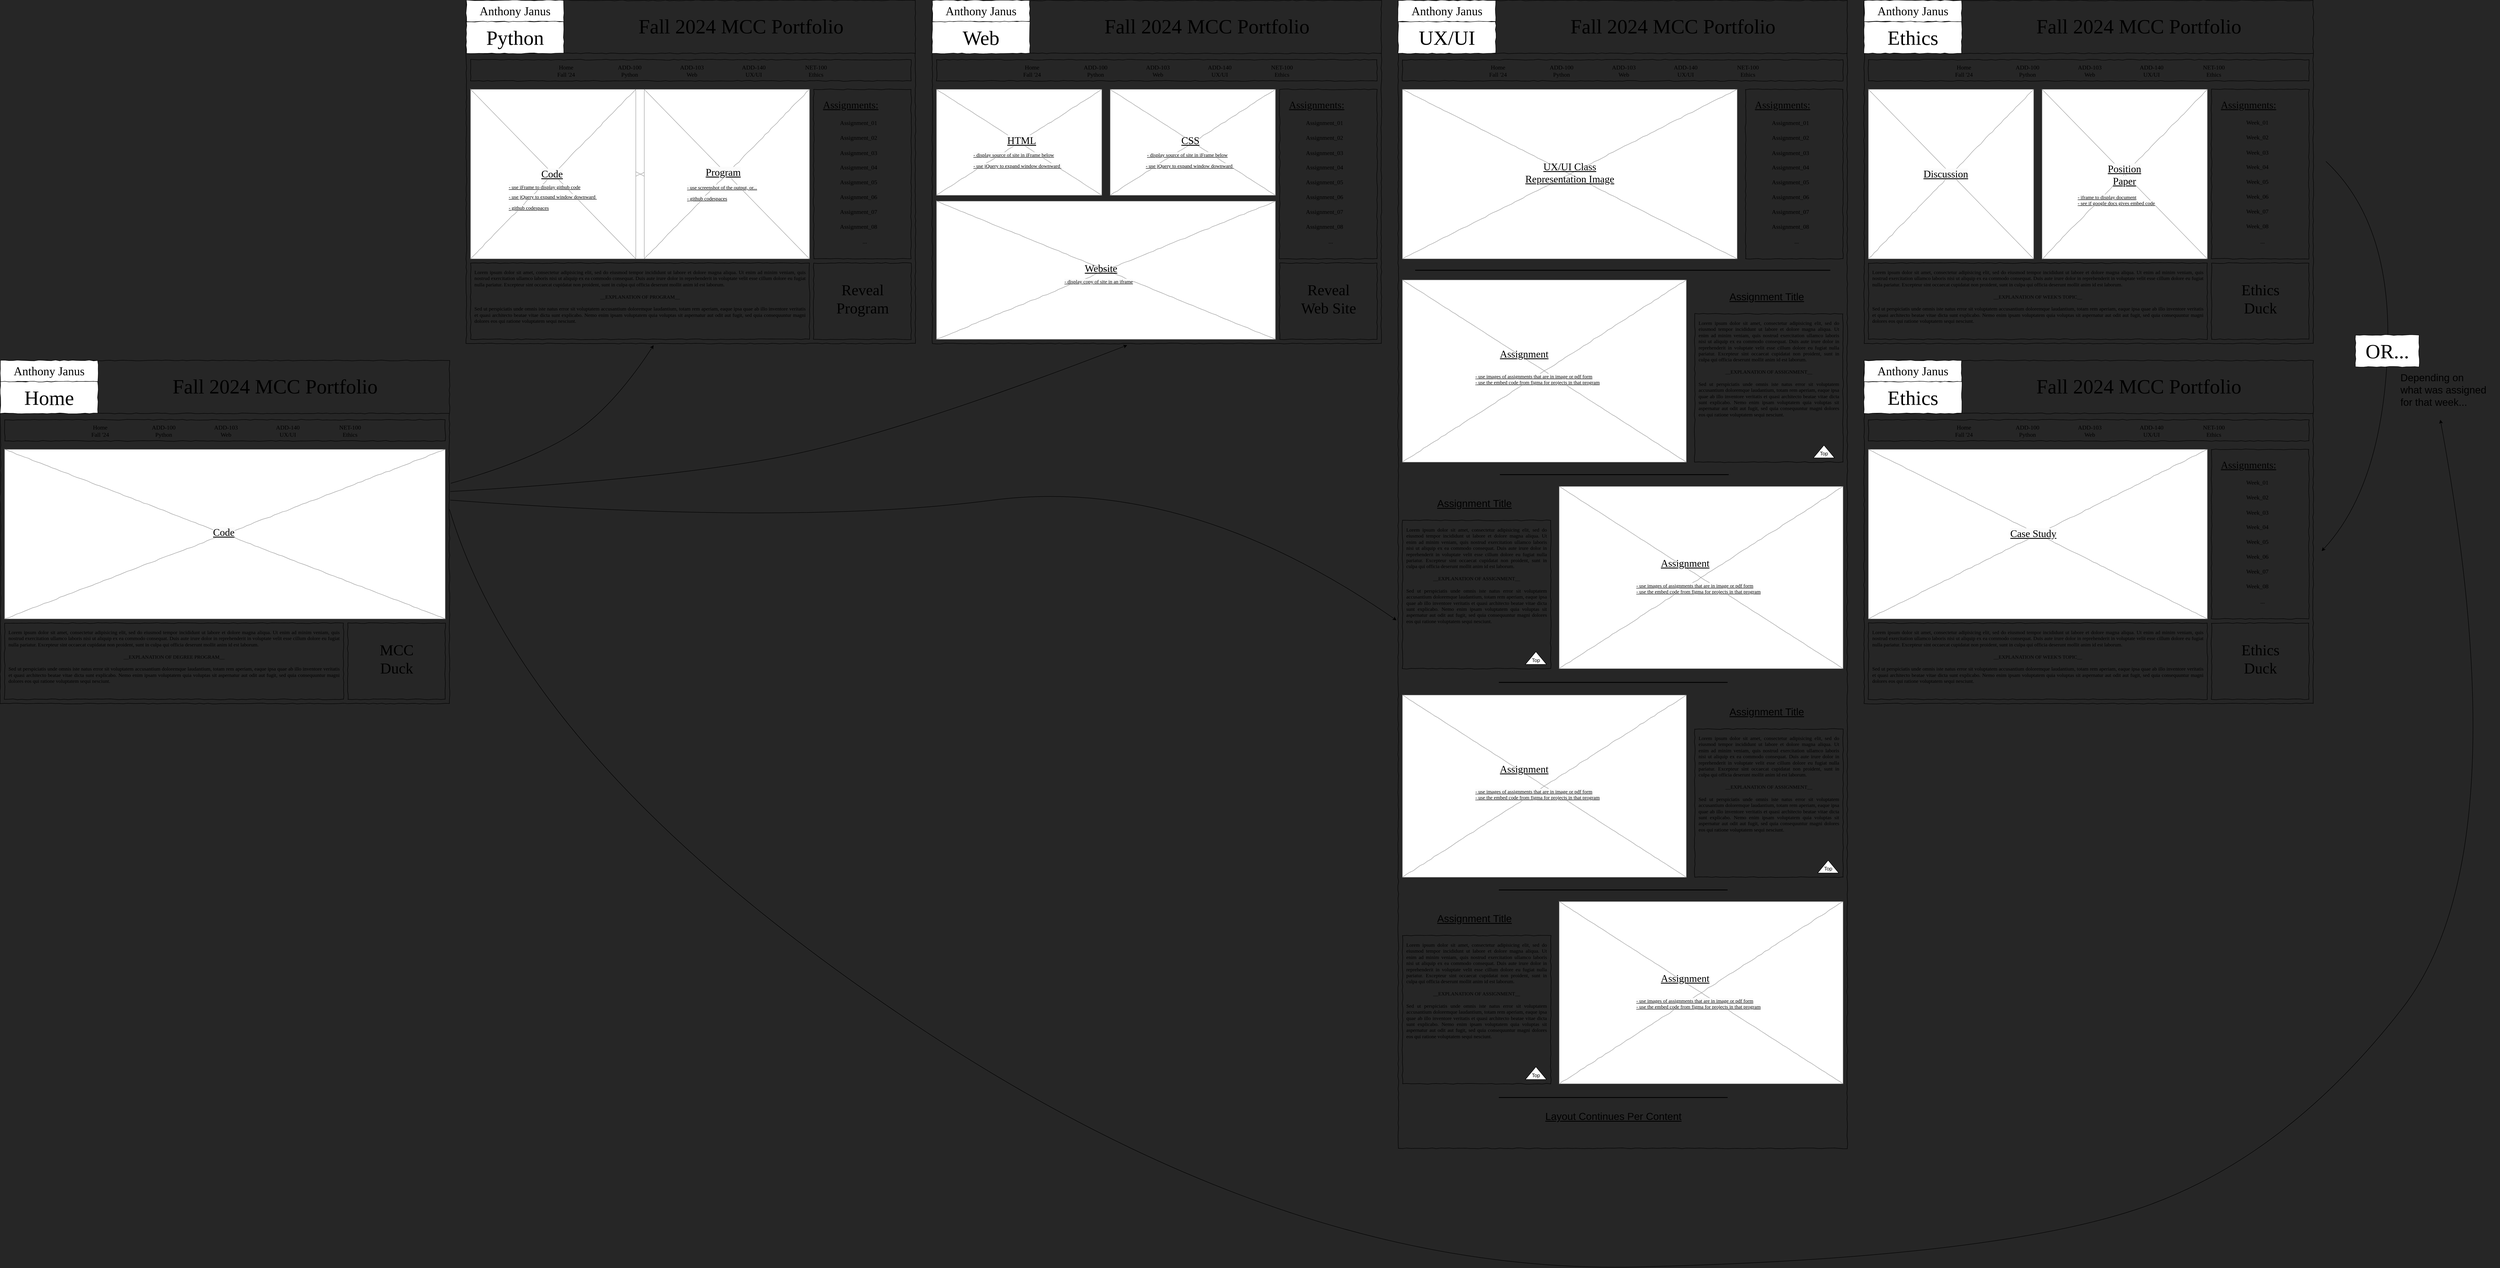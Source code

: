 <mxfile version="24.7.17">
  <diagram name="Page-1" id="03018318-947c-dd8e-b7a3-06fadd420f32">
    <mxGraphModel dx="2664" dy="1807" grid="1" gridSize="10" guides="1" tooltips="1" connect="1" arrows="1" fold="1" page="1" pageScale="1" pageWidth="1100" pageHeight="850" background="#262626" math="0" shadow="0">
      <root>
        <mxCell id="0" />
        <mxCell id="1" parent="0" />
        <mxCell id="677b7b8949515195-1" value="" style="whiteSpace=wrap;html=1;rounded=0;shadow=0;labelBackgroundColor=none;strokeColor=#000000;strokeWidth=1;fillColor=none;fontFamily=Verdana;fontSize=12;fontColor=#000000;align=center;comic=1;" parent="1" vertex="1">
          <mxGeometry x="20" y="20" width="1060" height="810" as="geometry" />
        </mxCell>
        <mxCell id="677b7b8949515195-2" value="Anthony Janus" style="whiteSpace=wrap;html=1;rounded=0;shadow=0;labelBackgroundColor=none;strokeWidth=1;fontFamily=Verdana;fontSize=28;align=center;comic=1;" parent="1" vertex="1">
          <mxGeometry x="20" y="20" width="230" height="50" as="geometry" />
        </mxCell>
        <mxCell id="677b7b8949515195-4" value="&lt;font style=&quot;font-size: 48px;&quot;&gt;Fall 2024 MCC Portfolio&lt;/font&gt;" style="text;html=1;points=[];align=center;verticalAlign=top;spacingTop=-4;fontSize=14;fontFamily=Verdana" parent="1" vertex="1">
          <mxGeometry x="285" y="50" width="765" height="70" as="geometry" />
        </mxCell>
        <mxCell id="677b7b8949515195-9" value="" style="line;strokeWidth=1;html=1;rounded=0;shadow=0;labelBackgroundColor=none;fillColor=none;fontFamily=Verdana;fontSize=14;fontColor=#000000;align=center;comic=1;" parent="1" vertex="1">
          <mxGeometry x="20" y="140" width="1060" height="10" as="geometry" />
        </mxCell>
        <mxCell id="677b7b8949515195-10" value="" style="whiteSpace=wrap;html=1;rounded=0;shadow=0;labelBackgroundColor=none;strokeWidth=1;fillColor=none;fontFamily=Verdana;fontSize=12;align=center;comic=1;" parent="1" vertex="1">
          <mxGeometry x="30" y="160" width="1040" height="50" as="geometry" />
        </mxCell>
        <mxCell id="677b7b8949515195-11" value="ADD-100&lt;div&gt;Python&lt;/div&gt;" style="text;html=1;points=[];align=center;verticalAlign=top;spacingTop=-4;fontSize=14;fontFamily=Verdana" parent="1" vertex="1">
          <mxGeometry x="375" y="168" width="60" height="20" as="geometry" />
        </mxCell>
        <mxCell id="677b7b8949515195-12" value="ADD-103&lt;div&gt;Web&lt;/div&gt;" style="text;html=1;points=[];align=center;verticalAlign=top;spacingTop=-4;fontSize=14;fontFamily=Verdana" parent="1" vertex="1">
          <mxGeometry x="522" y="168" width="60" height="20" as="geometry" />
        </mxCell>
        <mxCell id="677b7b8949515195-13" value="ADD-140&lt;div&gt;UX/UI&lt;/div&gt;" style="text;html=1;points=[];align=center;verticalAlign=top;spacingTop=-4;fontSize=14;fontFamily=Verdana" parent="1" vertex="1">
          <mxGeometry x="668" y="168" width="60" height="20" as="geometry" />
        </mxCell>
        <mxCell id="677b7b8949515195-14" value="NET-100&lt;div&gt;Ethics&lt;/div&gt;" style="text;html=1;points=[];align=center;verticalAlign=top;spacingTop=-4;fontSize=14;fontFamily=Verdana" parent="1" vertex="1">
          <mxGeometry x="815" y="168" width="60" height="20" as="geometry" />
        </mxCell>
        <mxCell id="677b7b8949515195-15" value="&lt;div style=&quot;text-align: justify&quot;&gt;&lt;span&gt;Lorem ipsum dolor sit amet, consectetur adipisicing elit, sed do eiusmod tempor incididunt ut labore et dolore magna aliqua. Ut enim ad minim veniam, quis nostrud exercitation ullamco laboris nisi ut aliquip ex ea commodo consequat. Duis aute irure dolor in reprehenderit in voluptate velit esse cillum dolore eu fugiat nulla pariatur. Excepteur sint occaecat cupidatat non proident, sunt in culpa qui officia deserunt mollit anim id est laborum.&lt;/span&gt;&lt;/div&gt;&lt;div style=&quot;text-align: justify&quot;&gt;&lt;span&gt;&lt;br&gt;&lt;/span&gt;&lt;/div&gt;&lt;div style=&quot;&quot;&gt;&lt;span&gt;__EXPLANATION OF PROGRAM__&lt;/span&gt;&lt;/div&gt;&lt;div style=&quot;text-align: justify&quot;&gt;&lt;span&gt;&lt;br&gt;&lt;/span&gt;&lt;/div&gt;&lt;div style=&quot;text-align: justify&quot;&gt;&lt;span&gt;Sed ut perspiciatis unde omnis iste natus error sit voluptatem accusantium doloremque laudantium, totam rem aperiam, eaque ipsa quae ab illo inventore veritatis et quasi architecto beatae vitae dicta sunt explicabo. Nemo enim ipsam voluptatem quia voluptas sit aspernatur aut odit aut fugit, sed quia consequuntur magni dolores eos qui ratione voluptatem sequi nesciunt.&amp;nbsp;&lt;/span&gt;&lt;/div&gt;" style="whiteSpace=wrap;html=1;rounded=0;shadow=0;labelBackgroundColor=none;strokeWidth=1;fillColor=none;fontFamily=Verdana;fontSize=12;align=center;verticalAlign=top;spacing=10;comic=1;" parent="1" vertex="1">
          <mxGeometry x="30" y="640" width="800" height="180" as="geometry" />
        </mxCell>
        <mxCell id="677b7b8949515195-16" value="" style="verticalLabelPosition=bottom;shadow=0;dashed=0;align=center;html=1;verticalAlign=top;strokeWidth=1;shape=mxgraph.mockup.graphics.simpleIcon;strokeColor=#999999;rounded=0;labelBackgroundColor=none;fontFamily=Verdana;fontSize=14;fontColor=#000000;comic=1;" parent="1" vertex="1">
          <mxGeometry x="30" y="230" width="800" height="400" as="geometry" />
        </mxCell>
        <mxCell id="677b7b8949515195-25" value="" style="whiteSpace=wrap;html=1;rounded=0;shadow=0;labelBackgroundColor=none;strokeWidth=1;fillColor=none;fontFamily=Verdana;fontSize=12;align=center;comic=1;" parent="1" vertex="1">
          <mxGeometry x="840" y="230" width="230" height="400" as="geometry" />
        </mxCell>
        <mxCell id="677b7b8949515195-26" value="" style="whiteSpace=wrap;html=1;rounded=0;shadow=0;labelBackgroundColor=none;strokeWidth=1;fillColor=none;fontFamily=Verdana;fontSize=12;align=center;comic=1;" parent="1" vertex="1">
          <mxGeometry x="840" y="640" width="230" height="180" as="geometry" />
        </mxCell>
        <mxCell id="677b7b8949515195-42" value="&lt;span style=&quot;font-size: 36px;&quot;&gt;Reveal&lt;/span&gt;&lt;div&gt;&lt;span style=&quot;font-size: 36px;&quot;&gt;Program&lt;/span&gt;&lt;/div&gt;" style="text;html=1;points=[];align=center;verticalAlign=top;spacingTop=-4;fontSize=14;fontFamily=Verdana" parent="1" vertex="1">
          <mxGeometry x="860" y="680" width="190" height="100" as="geometry" />
        </mxCell>
        <mxCell id="677b7b8949515195-44" value="Assignment_01" style="text;html=1;points=[];align=left;verticalAlign=top;spacingTop=-4;fontSize=14;fontFamily=Verdana" parent="1" vertex="1">
          <mxGeometry x="900" y="299" width="120" height="20" as="geometry" />
        </mxCell>
        <mxCell id="677b7b8949515195-45" value="Assignment_02" style="text;html=1;points=[];align=left;verticalAlign=top;spacingTop=-4;fontSize=14;fontFamily=Verdana" parent="1" vertex="1">
          <mxGeometry x="900" y="334" width="120" height="20" as="geometry" />
        </mxCell>
        <mxCell id="677b7b8949515195-46" value="Assignment_03" style="text;html=1;points=[];align=left;verticalAlign=top;spacingTop=-4;fontSize=14;fontFamily=Verdana" parent="1" vertex="1">
          <mxGeometry x="900" y="370" width="120" height="19" as="geometry" />
        </mxCell>
        <mxCell id="677b7b8949515195-47" value="Assignment_04" style="text;html=1;points=[];align=left;verticalAlign=top;spacingTop=-4;fontSize=14;fontFamily=Verdana" parent="1" vertex="1">
          <mxGeometry x="900" y="404" width="120" height="20" as="geometry" />
        </mxCell>
        <mxCell id="677b7b8949515195-48" value="Assignment_05" style="text;html=1;points=[];align=left;verticalAlign=top;spacingTop=-4;fontSize=14;fontFamily=Verdana" parent="1" vertex="1">
          <mxGeometry x="900" y="439" width="120" height="20" as="geometry" />
        </mxCell>
        <mxCell id="677b7b8949515195-49" value="Assignment_06" style="text;html=1;points=[];align=left;verticalAlign=top;spacingTop=-4;fontSize=14;fontFamily=Verdana" parent="1" vertex="1">
          <mxGeometry x="900" y="474" width="120" height="20" as="geometry" />
        </mxCell>
        <mxCell id="imVTo1yQK5yG1NIGju-E-12" value="Home&lt;div&gt;Fall &#39;24&lt;/div&gt;" style="text;html=1;points=[];align=center;verticalAlign=top;spacingTop=-4;fontSize=14;fontFamily=Verdana" parent="1" vertex="1">
          <mxGeometry x="225" y="168" width="60" height="20" as="geometry" />
        </mxCell>
        <mxCell id="imVTo1yQK5yG1NIGju-E-19" value="" style="verticalLabelPosition=bottom;shadow=0;dashed=0;align=center;html=1;verticalAlign=top;strokeWidth=1;shape=mxgraph.mockup.graphics.simpleIcon;strokeColor=#999999;rounded=0;labelBackgroundColor=none;fontFamily=Verdana;fontSize=14;fontColor=#000000;comic=1;" parent="1" vertex="1">
          <mxGeometry x="30" y="230" width="390" height="400" as="geometry" />
        </mxCell>
        <mxCell id="imVTo1yQK5yG1NIGju-E-20" value="" style="verticalLabelPosition=bottom;shadow=0;dashed=0;align=center;html=1;verticalAlign=top;strokeWidth=1;shape=mxgraph.mockup.graphics.simpleIcon;strokeColor=#999999;rounded=0;labelBackgroundColor=none;fontFamily=Verdana;fontSize=14;fontColor=#000000;comic=1;" parent="1" vertex="1">
          <mxGeometry x="440" y="230" width="390" height="400" as="geometry" />
        </mxCell>
        <mxCell id="imVTo1yQK5yG1NIGju-E-21" value="Assignment_07" style="text;html=1;points=[];align=left;verticalAlign=top;spacingTop=-4;fontSize=14;fontFamily=Verdana" parent="1" vertex="1">
          <mxGeometry x="900" y="509" width="120" height="20" as="geometry" />
        </mxCell>
        <mxCell id="imVTo1yQK5yG1NIGju-E-22" value="Assignment_08" style="text;html=1;points=[];align=left;verticalAlign=top;spacingTop=-4;fontSize=14;fontFamily=Verdana" parent="1" vertex="1">
          <mxGeometry x="900" y="544" width="120" height="20" as="geometry" />
        </mxCell>
        <mxCell id="imVTo1yQK5yG1NIGju-E-23" value="..." style="text;html=1;points=[];align=center;verticalAlign=top;spacingTop=-4;fontSize=14;fontFamily=Verdana" parent="1" vertex="1">
          <mxGeometry x="900" y="579" width="120" height="20" as="geometry" />
        </mxCell>
        <mxCell id="imVTo1yQK5yG1NIGju-E-24" value="&lt;font style=&quot;font-size: 24px;&quot;&gt;&lt;u&gt;Assignments:&lt;/u&gt;&lt;/font&gt;" style="text;html=1;points=[];align=left;verticalAlign=top;spacingTop=-4;fontSize=14;fontFamily=Verdana" parent="1" vertex="1">
          <mxGeometry x="860" y="250" width="170" height="30" as="geometry" />
        </mxCell>
        <mxCell id="imVTo1yQK5yG1NIGju-E-25" value="&lt;u style=&quot;forced-color-adjust: none; color: rgb(0, 0, 0); font-family: Verdana; font-size: 24px; font-style: normal; font-variant-ligatures: normal; font-variant-caps: normal; font-weight: 400; letter-spacing: normal; orphans: 2; text-align: left; text-indent: 0px; text-transform: none; widows: 2; word-spacing: 0px; -webkit-text-stroke-width: 0px; white-space: nowrap; background-color: rgb(251, 251, 251);&quot;&gt;Code&lt;/u&gt;" style="text;whiteSpace=wrap;html=1;" parent="1" vertex="1">
          <mxGeometry x="195" y="409" width="60" height="50" as="geometry" />
        </mxCell>
        <mxCell id="imVTo1yQK5yG1NIGju-E-26" value="&lt;u style=&quot;forced-color-adjust: none; color: rgb(0, 0, 0); font-family: Verdana; font-size: 24px; font-style: normal; font-variant-ligatures: normal; font-variant-caps: normal; font-weight: 400; letter-spacing: normal; orphans: 2; text-align: left; text-indent: 0px; text-transform: none; widows: 2; word-spacing: 0px; -webkit-text-stroke-width: 0px; white-space: nowrap; background-color: rgb(251, 251, 251);&quot;&gt;Program&lt;/u&gt;" style="text;whiteSpace=wrap;html=1;" parent="1" vertex="1">
          <mxGeometry x="582.5" y="405" width="105" height="50" as="geometry" />
        </mxCell>
        <mxCell id="imVTo1yQK5yG1NIGju-E-27" value="&lt;font style=&quot;font-size: 48px;&quot;&gt;Python&lt;/font&gt;" style="whiteSpace=wrap;html=1;rounded=0;shadow=0;labelBackgroundColor=none;strokeWidth=1;fontFamily=Verdana;fontSize=28;align=center;comic=1;" parent="1" vertex="1">
          <mxGeometry x="20" y="70" width="230" height="75" as="geometry" />
        </mxCell>
        <mxCell id="imVTo1yQK5yG1NIGju-E-28" value="" style="whiteSpace=wrap;html=1;rounded=0;shadow=0;labelBackgroundColor=none;strokeColor=#000000;strokeWidth=1;fillColor=none;fontFamily=Verdana;fontSize=12;fontColor=#000000;align=center;comic=1;" parent="1" vertex="1">
          <mxGeometry x="1120" y="20" width="1060" height="810" as="geometry" />
        </mxCell>
        <mxCell id="imVTo1yQK5yG1NIGju-E-29" value="Anthony Janus" style="whiteSpace=wrap;html=1;rounded=0;shadow=0;labelBackgroundColor=none;strokeWidth=1;fontFamily=Verdana;fontSize=28;align=center;comic=1;" parent="1" vertex="1">
          <mxGeometry x="1120" y="20" width="230" height="50" as="geometry" />
        </mxCell>
        <mxCell id="imVTo1yQK5yG1NIGju-E-30" value="&lt;font style=&quot;font-size: 48px;&quot;&gt;Fall 2024 MCC Portfolio&lt;/font&gt;" style="text;html=1;points=[];align=center;verticalAlign=top;spacingTop=-4;fontSize=14;fontFamily=Verdana" parent="1" vertex="1">
          <mxGeometry x="1385" y="50" width="765" height="70" as="geometry" />
        </mxCell>
        <mxCell id="imVTo1yQK5yG1NIGju-E-31" value="" style="line;strokeWidth=1;html=1;rounded=0;shadow=0;labelBackgroundColor=none;fillColor=none;fontFamily=Verdana;fontSize=14;fontColor=#000000;align=center;comic=1;" parent="1" vertex="1">
          <mxGeometry x="1120" y="140" width="1060" height="10" as="geometry" />
        </mxCell>
        <mxCell id="imVTo1yQK5yG1NIGju-E-32" value="" style="whiteSpace=wrap;html=1;rounded=0;shadow=0;labelBackgroundColor=none;strokeWidth=1;fillColor=none;fontFamily=Verdana;fontSize=12;align=center;comic=1;" parent="1" vertex="1">
          <mxGeometry x="1130" y="160" width="1040" height="50" as="geometry" />
        </mxCell>
        <mxCell id="imVTo1yQK5yG1NIGju-E-33" value="ADD-100&lt;div&gt;Python&lt;/div&gt;" style="text;html=1;points=[];align=center;verticalAlign=top;spacingTop=-4;fontSize=14;fontFamily=Verdana" parent="1" vertex="1">
          <mxGeometry x="1475" y="168" width="60" height="20" as="geometry" />
        </mxCell>
        <mxCell id="imVTo1yQK5yG1NIGju-E-34" value="ADD-103&lt;div&gt;Web&lt;/div&gt;" style="text;html=1;points=[];align=center;verticalAlign=top;spacingTop=-4;fontSize=14;fontFamily=Verdana" parent="1" vertex="1">
          <mxGeometry x="1622" y="168" width="60" height="20" as="geometry" />
        </mxCell>
        <mxCell id="imVTo1yQK5yG1NIGju-E-35" value="ADD-140&lt;div&gt;UX/UI&lt;/div&gt;" style="text;html=1;points=[];align=center;verticalAlign=top;spacingTop=-4;fontSize=14;fontFamily=Verdana" parent="1" vertex="1">
          <mxGeometry x="1768" y="168" width="60" height="20" as="geometry" />
        </mxCell>
        <mxCell id="imVTo1yQK5yG1NIGju-E-36" value="NET-100&lt;div&gt;Ethics&lt;/div&gt;" style="text;html=1;points=[];align=center;verticalAlign=top;spacingTop=-4;fontSize=14;fontFamily=Verdana" parent="1" vertex="1">
          <mxGeometry x="1915" y="168" width="60" height="20" as="geometry" />
        </mxCell>
        <mxCell id="imVTo1yQK5yG1NIGju-E-39" value="" style="whiteSpace=wrap;html=1;rounded=0;shadow=0;labelBackgroundColor=none;strokeWidth=1;fillColor=none;fontFamily=Verdana;fontSize=12;align=center;comic=1;" parent="1" vertex="1">
          <mxGeometry x="1940" y="230" width="230" height="400" as="geometry" />
        </mxCell>
        <mxCell id="imVTo1yQK5yG1NIGju-E-40" value="" style="whiteSpace=wrap;html=1;rounded=0;shadow=0;labelBackgroundColor=none;strokeWidth=1;fillColor=none;fontFamily=Verdana;fontSize=12;align=center;comic=1;" parent="1" vertex="1">
          <mxGeometry x="1940" y="640" width="230" height="180" as="geometry" />
        </mxCell>
        <mxCell id="imVTo1yQK5yG1NIGju-E-41" value="&lt;span style=&quot;font-size: 36px;&quot;&gt;Reveal&lt;/span&gt;&lt;div&gt;&lt;span style=&quot;font-size: 36px;&quot;&gt;Web Site&lt;/span&gt;&lt;/div&gt;" style="text;html=1;points=[];align=center;verticalAlign=top;spacingTop=-4;fontSize=14;fontFamily=Verdana" parent="1" vertex="1">
          <mxGeometry x="1960" y="680" width="190" height="100" as="geometry" />
        </mxCell>
        <mxCell id="imVTo1yQK5yG1NIGju-E-42" value="Assignment_01" style="text;html=1;points=[];align=left;verticalAlign=top;spacingTop=-4;fontSize=14;fontFamily=Verdana" parent="1" vertex="1">
          <mxGeometry x="2000" y="299" width="120" height="20" as="geometry" />
        </mxCell>
        <mxCell id="imVTo1yQK5yG1NIGju-E-43" value="Assignment_02" style="text;html=1;points=[];align=left;verticalAlign=top;spacingTop=-4;fontSize=14;fontFamily=Verdana" parent="1" vertex="1">
          <mxGeometry x="2000" y="334" width="120" height="20" as="geometry" />
        </mxCell>
        <mxCell id="imVTo1yQK5yG1NIGju-E-44" value="Assignment_03" style="text;html=1;points=[];align=left;verticalAlign=top;spacingTop=-4;fontSize=14;fontFamily=Verdana" parent="1" vertex="1">
          <mxGeometry x="2000" y="370" width="120" height="19" as="geometry" />
        </mxCell>
        <mxCell id="imVTo1yQK5yG1NIGju-E-45" value="Assignment_04" style="text;html=1;points=[];align=left;verticalAlign=top;spacingTop=-4;fontSize=14;fontFamily=Verdana" parent="1" vertex="1">
          <mxGeometry x="2000" y="404" width="120" height="20" as="geometry" />
        </mxCell>
        <mxCell id="imVTo1yQK5yG1NIGju-E-46" value="Assignment_05" style="text;html=1;points=[];align=left;verticalAlign=top;spacingTop=-4;fontSize=14;fontFamily=Verdana" parent="1" vertex="1">
          <mxGeometry x="2000" y="439" width="120" height="20" as="geometry" />
        </mxCell>
        <mxCell id="imVTo1yQK5yG1NIGju-E-47" value="Assignment_06" style="text;html=1;points=[];align=left;verticalAlign=top;spacingTop=-4;fontSize=14;fontFamily=Verdana" parent="1" vertex="1">
          <mxGeometry x="2000" y="474" width="120" height="20" as="geometry" />
        </mxCell>
        <mxCell id="imVTo1yQK5yG1NIGju-E-48" value="Home&lt;div&gt;Fall &#39;24&lt;/div&gt;" style="text;html=1;points=[];align=center;verticalAlign=top;spacingTop=-4;fontSize=14;fontFamily=Verdana" parent="1" vertex="1">
          <mxGeometry x="1325" y="168" width="60" height="20" as="geometry" />
        </mxCell>
        <mxCell id="imVTo1yQK5yG1NIGju-E-49" value="" style="verticalLabelPosition=bottom;shadow=0;dashed=0;align=center;html=1;verticalAlign=top;strokeWidth=1;shape=mxgraph.mockup.graphics.simpleIcon;strokeColor=#999999;rounded=0;labelBackgroundColor=none;fontFamily=Verdana;fontSize=14;fontColor=#000000;comic=1;" parent="1" vertex="1">
          <mxGeometry x="1130" y="230" width="390" height="250" as="geometry" />
        </mxCell>
        <mxCell id="imVTo1yQK5yG1NIGju-E-50" value="" style="verticalLabelPosition=bottom;shadow=0;dashed=0;align=center;html=1;verticalAlign=top;strokeWidth=1;shape=mxgraph.mockup.graphics.simpleIcon;strokeColor=#999999;rounded=0;labelBackgroundColor=none;fontFamily=Verdana;fontSize=14;fontColor=#000000;comic=1;" parent="1" vertex="1">
          <mxGeometry x="1540" y="230" width="390" height="250" as="geometry" />
        </mxCell>
        <mxCell id="imVTo1yQK5yG1NIGju-E-51" value="Assignment_07" style="text;html=1;points=[];align=left;verticalAlign=top;spacingTop=-4;fontSize=14;fontFamily=Verdana" parent="1" vertex="1">
          <mxGeometry x="2000" y="509" width="120" height="20" as="geometry" />
        </mxCell>
        <mxCell id="imVTo1yQK5yG1NIGju-E-52" value="Assignment_08" style="text;html=1;points=[];align=left;verticalAlign=top;spacingTop=-4;fontSize=14;fontFamily=Verdana" parent="1" vertex="1">
          <mxGeometry x="2000" y="544" width="120" height="20" as="geometry" />
        </mxCell>
        <mxCell id="imVTo1yQK5yG1NIGju-E-53" value="..." style="text;html=1;points=[];align=center;verticalAlign=top;spacingTop=-4;fontSize=14;fontFamily=Verdana" parent="1" vertex="1">
          <mxGeometry x="2000" y="579" width="120" height="20" as="geometry" />
        </mxCell>
        <mxCell id="imVTo1yQK5yG1NIGju-E-54" value="&lt;font style=&quot;font-size: 24px;&quot;&gt;&lt;u&gt;Assignments:&lt;/u&gt;&lt;/font&gt;" style="text;html=1;points=[];align=left;verticalAlign=top;spacingTop=-4;fontSize=14;fontFamily=Verdana" parent="1" vertex="1">
          <mxGeometry x="1960" y="250" width="170" height="30" as="geometry" />
        </mxCell>
        <mxCell id="imVTo1yQK5yG1NIGju-E-55" value="&lt;u style=&quot;forced-color-adjust: none; color: rgb(0, 0, 0); font-family: Verdana; font-size: 24px; font-style: normal; font-variant-ligatures: normal; font-variant-caps: normal; font-weight: 400; letter-spacing: normal; orphans: 2; text-align: left; text-indent: 0px; text-transform: none; widows: 2; word-spacing: 0px; -webkit-text-stroke-width: 0px; white-space: nowrap; background-color: rgb(251, 251, 251);&quot;&gt;HTML&lt;/u&gt;" style="text;whiteSpace=wrap;html=1;fillColor=none;" parent="1" vertex="1">
          <mxGeometry x="1295" y="330" width="60" height="50" as="geometry" />
        </mxCell>
        <mxCell id="imVTo1yQK5yG1NIGju-E-56" value="&lt;font face=&quot;Verdana&quot;&gt;&lt;span style=&quot;font-size: 24px; text-wrap-mode: nowrap;&quot;&gt;&lt;u&gt;CSS&lt;/u&gt;&lt;/span&gt;&lt;/font&gt;" style="text;whiteSpace=wrap;html=1;" parent="1" vertex="1">
          <mxGeometry x="1706.25" y="330" width="57.5" height="50" as="geometry" />
        </mxCell>
        <mxCell id="imVTo1yQK5yG1NIGju-E-57" value="&lt;font style=&quot;font-size: 48px;&quot;&gt;Web&lt;/font&gt;" style="whiteSpace=wrap;html=1;rounded=0;shadow=0;labelBackgroundColor=none;strokeWidth=1;fontFamily=Verdana;fontSize=28;align=center;comic=1;" parent="1" vertex="1">
          <mxGeometry x="1120" y="70" width="230" height="75" as="geometry" />
        </mxCell>
        <mxCell id="imVTo1yQK5yG1NIGju-E-58" value="" style="verticalLabelPosition=bottom;shadow=0;dashed=0;align=center;html=1;verticalAlign=top;strokeWidth=1;shape=mxgraph.mockup.graphics.simpleIcon;strokeColor=#999999;rounded=0;labelBackgroundColor=none;fontFamily=Verdana;fontSize=14;fontColor=#000000;comic=1;" parent="1" vertex="1">
          <mxGeometry x="1130" y="494" width="800" height="326" as="geometry" />
        </mxCell>
        <mxCell id="imVTo1yQK5yG1NIGju-E-59" value="&lt;font face=&quot;Verdana&quot;&gt;&lt;span style=&quot;font-size: 24px; text-wrap-mode: nowrap;&quot;&gt;&lt;u&gt;Website&lt;/u&gt;&lt;/span&gt;&lt;/font&gt;" style="text;whiteSpace=wrap;html=1;" parent="1" vertex="1">
          <mxGeometry x="1477.5" y="632" width="105" height="50" as="geometry" />
        </mxCell>
        <mxCell id="imVTo1yQK5yG1NIGju-E-60" value="" style="whiteSpace=wrap;html=1;rounded=0;shadow=0;labelBackgroundColor=none;strokeColor=#000000;strokeWidth=1;fillColor=none;fontFamily=Verdana;fontSize=12;fontColor=#000000;align=center;comic=1;" parent="1" vertex="1">
          <mxGeometry x="2220" y="20" width="1060" height="2710" as="geometry" />
        </mxCell>
        <mxCell id="imVTo1yQK5yG1NIGju-E-61" value="Anthony Janus" style="whiteSpace=wrap;html=1;rounded=0;shadow=0;labelBackgroundColor=none;strokeWidth=1;fontFamily=Verdana;fontSize=28;align=center;comic=1;" parent="1" vertex="1">
          <mxGeometry x="2220" y="20" width="230" height="50" as="geometry" />
        </mxCell>
        <mxCell id="imVTo1yQK5yG1NIGju-E-62" value="&lt;font style=&quot;font-size: 48px;&quot;&gt;Fall 2024 MCC Portfolio&lt;/font&gt;" style="text;html=1;points=[];align=center;verticalAlign=top;spacingTop=-4;fontSize=14;fontFamily=Verdana" parent="1" vertex="1">
          <mxGeometry x="2485" y="50" width="765" height="70" as="geometry" />
        </mxCell>
        <mxCell id="imVTo1yQK5yG1NIGju-E-63" value="" style="line;strokeWidth=1;html=1;rounded=0;shadow=0;labelBackgroundColor=none;fillColor=none;fontFamily=Verdana;fontSize=14;fontColor=#000000;align=center;comic=1;" parent="1" vertex="1">
          <mxGeometry x="2220" y="140" width="1060" height="10" as="geometry" />
        </mxCell>
        <mxCell id="imVTo1yQK5yG1NIGju-E-64" value="" style="whiteSpace=wrap;html=1;rounded=0;shadow=0;labelBackgroundColor=none;strokeWidth=1;fillColor=none;fontFamily=Verdana;fontSize=12;align=center;comic=1;" parent="1" vertex="1">
          <mxGeometry x="2230" y="160" width="1040" height="50" as="geometry" />
        </mxCell>
        <mxCell id="imVTo1yQK5yG1NIGju-E-65" value="ADD-100&lt;div&gt;Python&lt;/div&gt;" style="text;html=1;points=[];align=center;verticalAlign=top;spacingTop=-4;fontSize=14;fontFamily=Verdana" parent="1" vertex="1">
          <mxGeometry x="2575" y="168" width="60" height="20" as="geometry" />
        </mxCell>
        <mxCell id="imVTo1yQK5yG1NIGju-E-66" value="ADD-103&lt;div&gt;Web&lt;/div&gt;" style="text;html=1;points=[];align=center;verticalAlign=top;spacingTop=-4;fontSize=14;fontFamily=Verdana" parent="1" vertex="1">
          <mxGeometry x="2722" y="168" width="60" height="20" as="geometry" />
        </mxCell>
        <mxCell id="imVTo1yQK5yG1NIGju-E-67" value="ADD-140&lt;div&gt;UX/UI&lt;/div&gt;" style="text;html=1;points=[];align=center;verticalAlign=top;spacingTop=-4;fontSize=14;fontFamily=Verdana" parent="1" vertex="1">
          <mxGeometry x="2868" y="168" width="60" height="20" as="geometry" />
        </mxCell>
        <mxCell id="imVTo1yQK5yG1NIGju-E-68" value="NET-100&lt;div&gt;Ethics&lt;/div&gt;" style="text;html=1;points=[];align=center;verticalAlign=top;spacingTop=-4;fontSize=14;fontFamily=Verdana" parent="1" vertex="1">
          <mxGeometry x="3015" y="168" width="60" height="20" as="geometry" />
        </mxCell>
        <mxCell id="imVTo1yQK5yG1NIGju-E-69" value="&lt;div style=&quot;text-align: justify&quot;&gt;&lt;span&gt;Lorem ipsum dolor sit amet, consectetur adipisicing elit, sed do eiusmod tempor incididunt ut labore et dolore magna aliqua. Ut enim ad minim veniam, quis nostrud exercitation ullamco laboris nisi ut aliquip ex ea commodo consequat. Duis aute irure dolor in reprehenderit in voluptate velit esse cillum dolore eu fugiat nulla pariatur. Excepteur sint occaecat cupidatat non proident, sunt in culpa qui officia deserunt mollit anim id est laborum.&lt;/span&gt;&lt;/div&gt;&lt;div style=&quot;text-align: justify&quot;&gt;&lt;span&gt;&lt;br&gt;&lt;/span&gt;&lt;/div&gt;&lt;div style=&quot;&quot;&gt;&lt;span&gt;__EXPLANATION OF ASSIGNMENT__&lt;/span&gt;&lt;/div&gt;&lt;div style=&quot;text-align: justify&quot;&gt;&lt;span&gt;&lt;br&gt;&lt;/span&gt;&lt;/div&gt;&lt;div style=&quot;text-align: justify&quot;&gt;&lt;span&gt;Sed ut perspiciatis unde omnis iste natus error sit voluptatem accusantium doloremque laudantium, totam rem aperiam, eaque ipsa quae ab illo inventore veritatis et quasi architecto beatae vitae dicta sunt explicabo. Nemo enim ipsam voluptatem quia voluptas sit aspernatur aut odit aut fugit, sed quia consequuntur magni dolores eos qui ratione voluptatem sequi nesciunt.&amp;nbsp;&lt;/span&gt;&lt;/div&gt;" style="whiteSpace=wrap;html=1;rounded=0;shadow=0;labelBackgroundColor=none;strokeWidth=1;fillColor=none;fontFamily=Verdana;fontSize=12;align=center;verticalAlign=top;spacing=10;comic=1;" parent="1" vertex="1">
          <mxGeometry x="2920" y="760" width="350" height="350" as="geometry" />
        </mxCell>
        <mxCell id="imVTo1yQK5yG1NIGju-E-70" value="" style="verticalLabelPosition=bottom;shadow=0;dashed=0;align=center;html=1;verticalAlign=top;strokeWidth=1;shape=mxgraph.mockup.graphics.simpleIcon;strokeColor=#999999;rounded=0;labelBackgroundColor=none;fontFamily=Verdana;fontSize=14;fontColor=#000000;comic=1;" parent="1" vertex="1">
          <mxGeometry x="2230" y="230" width="790" height="400" as="geometry" />
        </mxCell>
        <mxCell id="imVTo1yQK5yG1NIGju-E-71" value="" style="whiteSpace=wrap;html=1;rounded=0;shadow=0;labelBackgroundColor=none;strokeWidth=1;fillColor=none;fontFamily=Verdana;fontSize=12;align=center;comic=1;" parent="1" vertex="1">
          <mxGeometry x="3040" y="230" width="230" height="400" as="geometry" />
        </mxCell>
        <mxCell id="imVTo1yQK5yG1NIGju-E-74" value="Assignment_01" style="text;html=1;points=[];align=left;verticalAlign=top;spacingTop=-4;fontSize=14;fontFamily=Verdana" parent="1" vertex="1">
          <mxGeometry x="3100" y="299" width="120" height="20" as="geometry" />
        </mxCell>
        <mxCell id="imVTo1yQK5yG1NIGju-E-75" value="Assignment_02" style="text;html=1;points=[];align=left;verticalAlign=top;spacingTop=-4;fontSize=14;fontFamily=Verdana" parent="1" vertex="1">
          <mxGeometry x="3100" y="334" width="120" height="20" as="geometry" />
        </mxCell>
        <mxCell id="imVTo1yQK5yG1NIGju-E-76" value="Assignment_03" style="text;html=1;points=[];align=left;verticalAlign=top;spacingTop=-4;fontSize=14;fontFamily=Verdana" parent="1" vertex="1">
          <mxGeometry x="3100" y="370" width="120" height="19" as="geometry" />
        </mxCell>
        <mxCell id="imVTo1yQK5yG1NIGju-E-77" value="Assignment_04" style="text;html=1;points=[];align=left;verticalAlign=top;spacingTop=-4;fontSize=14;fontFamily=Verdana" parent="1" vertex="1">
          <mxGeometry x="3100" y="404" width="120" height="20" as="geometry" />
        </mxCell>
        <mxCell id="imVTo1yQK5yG1NIGju-E-78" value="Assignment_05" style="text;html=1;points=[];align=left;verticalAlign=top;spacingTop=-4;fontSize=14;fontFamily=Verdana" parent="1" vertex="1">
          <mxGeometry x="3100" y="439" width="120" height="20" as="geometry" />
        </mxCell>
        <mxCell id="imVTo1yQK5yG1NIGju-E-79" value="Assignment_06" style="text;html=1;points=[];align=left;verticalAlign=top;spacingTop=-4;fontSize=14;fontFamily=Verdana" parent="1" vertex="1">
          <mxGeometry x="3100" y="474" width="120" height="20" as="geometry" />
        </mxCell>
        <mxCell id="imVTo1yQK5yG1NIGju-E-80" value="Home&lt;div&gt;Fall &#39;24&lt;/div&gt;" style="text;html=1;points=[];align=center;verticalAlign=top;spacingTop=-4;fontSize=14;fontFamily=Verdana" parent="1" vertex="1">
          <mxGeometry x="2425" y="168" width="60" height="20" as="geometry" />
        </mxCell>
        <mxCell id="imVTo1yQK5yG1NIGju-E-83" value="Assignment_07" style="text;html=1;points=[];align=left;verticalAlign=top;spacingTop=-4;fontSize=14;fontFamily=Verdana" parent="1" vertex="1">
          <mxGeometry x="3100" y="509" width="120" height="20" as="geometry" />
        </mxCell>
        <mxCell id="imVTo1yQK5yG1NIGju-E-84" value="Assignment_08" style="text;html=1;points=[];align=left;verticalAlign=top;spacingTop=-4;fontSize=14;fontFamily=Verdana" parent="1" vertex="1">
          <mxGeometry x="3100" y="544" width="120" height="20" as="geometry" />
        </mxCell>
        <mxCell id="imVTo1yQK5yG1NIGju-E-85" value="..." style="text;html=1;points=[];align=center;verticalAlign=top;spacingTop=-4;fontSize=14;fontFamily=Verdana" parent="1" vertex="1">
          <mxGeometry x="3100" y="579" width="120" height="20" as="geometry" />
        </mxCell>
        <mxCell id="imVTo1yQK5yG1NIGju-E-86" value="&lt;font style=&quot;font-size: 24px;&quot;&gt;&lt;u&gt;Assignments:&lt;/u&gt;&lt;/font&gt;" style="text;html=1;points=[];align=left;verticalAlign=top;spacingTop=-4;fontSize=14;fontFamily=Verdana" parent="1" vertex="1">
          <mxGeometry x="3060" y="250" width="170" height="30" as="geometry" />
        </mxCell>
        <mxCell id="imVTo1yQK5yG1NIGju-E-87" value="&lt;font face=&quot;Verdana&quot;&gt;&lt;span style=&quot;font-size: 24px; text-wrap-mode: nowrap;&quot;&gt;&lt;u&gt;UX/UI Class&lt;/u&gt;&lt;/span&gt;&lt;/font&gt;&lt;div&gt;&lt;font face=&quot;Verdana&quot;&gt;&lt;span style=&quot;font-size: 24px; text-wrap-mode: nowrap;&quot;&gt;&lt;u&gt;Representation Image&lt;/u&gt;&lt;/span&gt;&lt;/font&gt;&lt;/div&gt;" style="text;whiteSpace=wrap;html=1;align=center;" parent="1" vertex="1">
          <mxGeometry x="2476.25" y="392" width="297.5" height="76" as="geometry" />
        </mxCell>
        <mxCell id="imVTo1yQK5yG1NIGju-E-89" value="&lt;font style=&quot;font-size: 48px;&quot;&gt;UX/UI&lt;/font&gt;" style="whiteSpace=wrap;html=1;rounded=0;shadow=0;labelBackgroundColor=none;strokeWidth=1;fontFamily=Verdana;fontSize=28;align=center;comic=1;" parent="1" vertex="1">
          <mxGeometry x="2220" y="70" width="230" height="75" as="geometry" />
        </mxCell>
        <mxCell id="imVTo1yQK5yG1NIGju-E-90" value="" style="whiteSpace=wrap;html=1;rounded=0;shadow=0;labelBackgroundColor=none;strokeColor=#000000;strokeWidth=1;fillColor=none;fontFamily=Verdana;fontSize=12;fontColor=#000000;align=center;comic=1;" parent="1" vertex="1">
          <mxGeometry x="3320" y="20" width="1060" height="810" as="geometry" />
        </mxCell>
        <mxCell id="imVTo1yQK5yG1NIGju-E-91" value="Anthony Janus" style="whiteSpace=wrap;html=1;rounded=0;shadow=0;labelBackgroundColor=none;strokeWidth=1;fontFamily=Verdana;fontSize=28;align=center;comic=1;" parent="1" vertex="1">
          <mxGeometry x="3320" y="20" width="230" height="50" as="geometry" />
        </mxCell>
        <mxCell id="imVTo1yQK5yG1NIGju-E-92" value="&lt;font style=&quot;font-size: 48px;&quot;&gt;Fall 2024 MCC Portfolio&lt;/font&gt;" style="text;html=1;points=[];align=center;verticalAlign=top;spacingTop=-4;fontSize=14;fontFamily=Verdana" parent="1" vertex="1">
          <mxGeometry x="3585" y="50" width="765" height="70" as="geometry" />
        </mxCell>
        <mxCell id="imVTo1yQK5yG1NIGju-E-93" value="" style="line;strokeWidth=1;html=1;rounded=0;shadow=0;labelBackgroundColor=none;fillColor=none;fontFamily=Verdana;fontSize=14;fontColor=#000000;align=center;comic=1;" parent="1" vertex="1">
          <mxGeometry x="3320" y="140" width="1060" height="10" as="geometry" />
        </mxCell>
        <mxCell id="imVTo1yQK5yG1NIGju-E-94" value="" style="whiteSpace=wrap;html=1;rounded=0;shadow=0;labelBackgroundColor=none;strokeWidth=1;fillColor=none;fontFamily=Verdana;fontSize=12;align=center;comic=1;" parent="1" vertex="1">
          <mxGeometry x="3330" y="160" width="1040" height="50" as="geometry" />
        </mxCell>
        <mxCell id="imVTo1yQK5yG1NIGju-E-95" value="ADD-100&lt;div&gt;Python&lt;/div&gt;" style="text;html=1;points=[];align=center;verticalAlign=top;spacingTop=-4;fontSize=14;fontFamily=Verdana" parent="1" vertex="1">
          <mxGeometry x="3675" y="168" width="60" height="20" as="geometry" />
        </mxCell>
        <mxCell id="imVTo1yQK5yG1NIGju-E-96" value="ADD-103&lt;div&gt;Web&lt;/div&gt;" style="text;html=1;points=[];align=center;verticalAlign=top;spacingTop=-4;fontSize=14;fontFamily=Verdana" parent="1" vertex="1">
          <mxGeometry x="3822" y="168" width="60" height="20" as="geometry" />
        </mxCell>
        <mxCell id="imVTo1yQK5yG1NIGju-E-97" value="ADD-140&lt;div&gt;UX/UI&lt;/div&gt;" style="text;html=1;points=[];align=center;verticalAlign=top;spacingTop=-4;fontSize=14;fontFamily=Verdana" parent="1" vertex="1">
          <mxGeometry x="3968" y="168" width="60" height="20" as="geometry" />
        </mxCell>
        <mxCell id="imVTo1yQK5yG1NIGju-E-98" value="NET-100&lt;div&gt;Ethics&lt;/div&gt;" style="text;html=1;points=[];align=center;verticalAlign=top;spacingTop=-4;fontSize=14;fontFamily=Verdana" parent="1" vertex="1">
          <mxGeometry x="4115" y="168" width="60" height="20" as="geometry" />
        </mxCell>
        <mxCell id="imVTo1yQK5yG1NIGju-E-99" value="&lt;div style=&quot;text-align: justify&quot;&gt;&lt;span&gt;Lorem ipsum dolor sit amet, consectetur adipisicing elit, sed do eiusmod tempor incididunt ut labore et dolore magna aliqua. Ut enim ad minim veniam, quis nostrud exercitation ullamco laboris nisi ut aliquip ex ea commodo consequat. Duis aute irure dolor in reprehenderit in voluptate velit esse cillum dolore eu fugiat nulla pariatur. Excepteur sint occaecat cupidatat non proident, sunt in culpa qui officia deserunt mollit anim id est laborum.&lt;/span&gt;&lt;/div&gt;&lt;div style=&quot;text-align: justify&quot;&gt;&lt;span&gt;&lt;br&gt;&lt;/span&gt;&lt;/div&gt;&lt;div style=&quot;&quot;&gt;&lt;span&gt;__EXPLANATION OF WEEK&#39;S TOPIC__&lt;/span&gt;&lt;/div&gt;&lt;div style=&quot;text-align: justify&quot;&gt;&lt;span&gt;&lt;br&gt;&lt;/span&gt;&lt;/div&gt;&lt;div style=&quot;text-align: justify&quot;&gt;&lt;span&gt;Sed ut perspiciatis unde omnis iste natus error sit voluptatem accusantium doloremque laudantium, totam rem aperiam, eaque ipsa quae ab illo inventore veritatis et quasi architecto beatae vitae dicta sunt explicabo. Nemo enim ipsam voluptatem quia voluptas sit aspernatur aut odit aut fugit, sed quia consequuntur magni dolores eos qui ratione voluptatem sequi nesciunt.&amp;nbsp;&lt;/span&gt;&lt;/div&gt;" style="whiteSpace=wrap;html=1;rounded=0;shadow=0;labelBackgroundColor=none;strokeWidth=1;fillColor=none;fontFamily=Verdana;fontSize=12;align=center;verticalAlign=top;spacing=10;comic=1;" parent="1" vertex="1">
          <mxGeometry x="3330" y="640" width="800" height="180" as="geometry" />
        </mxCell>
        <mxCell id="imVTo1yQK5yG1NIGju-E-101" value="" style="whiteSpace=wrap;html=1;rounded=0;shadow=0;labelBackgroundColor=none;strokeWidth=1;fillColor=none;fontFamily=Verdana;fontSize=12;align=center;comic=1;" parent="1" vertex="1">
          <mxGeometry x="4140" y="230" width="230" height="400" as="geometry" />
        </mxCell>
        <mxCell id="imVTo1yQK5yG1NIGju-E-102" value="" style="whiteSpace=wrap;html=1;rounded=0;shadow=0;labelBackgroundColor=none;strokeWidth=1;fillColor=none;fontFamily=Verdana;fontSize=12;align=center;comic=1;" parent="1" vertex="1">
          <mxGeometry x="4140" y="640" width="230" height="180" as="geometry" />
        </mxCell>
        <mxCell id="imVTo1yQK5yG1NIGju-E-103" value="&lt;span style=&quot;font-size: 36px;&quot;&gt;Ethics&lt;/span&gt;&lt;div&gt;&lt;span style=&quot;font-size: 36px;&quot;&gt;Duck&lt;/span&gt;&lt;/div&gt;" style="text;html=1;points=[];align=center;verticalAlign=top;spacingTop=-4;fontSize=14;fontFamily=Verdana" parent="1" vertex="1">
          <mxGeometry x="4160" y="680" width="190" height="100" as="geometry" />
        </mxCell>
        <mxCell id="imVTo1yQK5yG1NIGju-E-104" value="Week_01" style="text;html=1;points=[];align=left;verticalAlign=top;spacingTop=-4;fontSize=14;fontFamily=Verdana" parent="1" vertex="1">
          <mxGeometry x="4220" y="297.5" width="70" height="20" as="geometry" />
        </mxCell>
        <mxCell id="imVTo1yQK5yG1NIGju-E-105" value="Week_02" style="text;html=1;points=[];align=left;verticalAlign=top;spacingTop=-4;fontSize=14;fontFamily=Verdana" parent="1" vertex="1">
          <mxGeometry x="4220" y="332.5" width="70" height="20" as="geometry" />
        </mxCell>
        <mxCell id="imVTo1yQK5yG1NIGju-E-106" value="Week_03" style="text;html=1;points=[];align=left;verticalAlign=top;spacingTop=-4;fontSize=14;fontFamily=Verdana" parent="1" vertex="1">
          <mxGeometry x="4220" y="368.5" width="70" height="19" as="geometry" />
        </mxCell>
        <mxCell id="imVTo1yQK5yG1NIGju-E-107" value="Week_04" style="text;html=1;points=[];align=left;verticalAlign=top;spacingTop=-4;fontSize=14;fontFamily=Verdana" parent="1" vertex="1">
          <mxGeometry x="4220" y="402.5" width="70" height="20" as="geometry" />
        </mxCell>
        <mxCell id="imVTo1yQK5yG1NIGju-E-108" value="Week_05" style="text;html=1;points=[];align=left;verticalAlign=top;spacingTop=-4;fontSize=14;fontFamily=Verdana" parent="1" vertex="1">
          <mxGeometry x="4220" y="437.5" width="70" height="20" as="geometry" />
        </mxCell>
        <mxCell id="imVTo1yQK5yG1NIGju-E-109" value="Week_06" style="text;html=1;points=[];align=left;verticalAlign=top;spacingTop=-4;fontSize=14;fontFamily=Verdana" parent="1" vertex="1">
          <mxGeometry x="4220" y="472.5" width="70" height="20" as="geometry" />
        </mxCell>
        <mxCell id="imVTo1yQK5yG1NIGju-E-110" value="Home&lt;div&gt;Fall &#39;24&lt;/div&gt;" style="text;html=1;points=[];align=center;verticalAlign=top;spacingTop=-4;fontSize=14;fontFamily=Verdana" parent="1" vertex="1">
          <mxGeometry x="3525" y="168" width="60" height="20" as="geometry" />
        </mxCell>
        <mxCell id="imVTo1yQK5yG1NIGju-E-111" value="" style="verticalLabelPosition=bottom;shadow=0;dashed=0;align=center;html=1;verticalAlign=top;strokeWidth=1;shape=mxgraph.mockup.graphics.simpleIcon;strokeColor=#999999;rounded=0;labelBackgroundColor=none;fontFamily=Verdana;fontSize=14;fontColor=#000000;comic=1;" parent="1" vertex="1">
          <mxGeometry x="3330" y="230" width="390" height="400" as="geometry" />
        </mxCell>
        <mxCell id="imVTo1yQK5yG1NIGju-E-112" value="" style="verticalLabelPosition=bottom;shadow=0;dashed=0;align=center;html=1;verticalAlign=top;strokeWidth=1;shape=mxgraph.mockup.graphics.simpleIcon;strokeColor=#999999;rounded=0;labelBackgroundColor=none;fontFamily=Verdana;fontSize=14;fontColor=#000000;comic=1;" parent="1" vertex="1">
          <mxGeometry x="3740" y="230" width="390" height="400" as="geometry" />
        </mxCell>
        <mxCell id="imVTo1yQK5yG1NIGju-E-113" value="Week_07" style="text;html=1;points=[];align=left;verticalAlign=top;spacingTop=-4;fontSize=14;fontFamily=Verdana" parent="1" vertex="1">
          <mxGeometry x="4220" y="507.5" width="70" height="20" as="geometry" />
        </mxCell>
        <mxCell id="imVTo1yQK5yG1NIGju-E-114" value="Week_08" style="text;html=1;points=[];align=left;verticalAlign=top;spacingTop=-4;fontSize=14;fontFamily=Verdana" parent="1" vertex="1">
          <mxGeometry x="4220" y="542.5" width="70" height="20" as="geometry" />
        </mxCell>
        <mxCell id="imVTo1yQK5yG1NIGju-E-115" value="..." style="text;html=1;points=[];align=center;verticalAlign=top;spacingTop=-4;fontSize=14;fontFamily=Verdana" parent="1" vertex="1">
          <mxGeometry x="4200" y="579" width="120" height="20" as="geometry" />
        </mxCell>
        <mxCell id="imVTo1yQK5yG1NIGju-E-116" value="&lt;font style=&quot;font-size: 24px;&quot;&gt;&lt;u&gt;Assignments:&lt;/u&gt;&lt;/font&gt;" style="text;html=1;points=[];align=left;verticalAlign=top;spacingTop=-4;fontSize=14;fontFamily=Verdana" parent="1" vertex="1">
          <mxGeometry x="4160" y="250" width="170" height="30" as="geometry" />
        </mxCell>
        <mxCell id="imVTo1yQK5yG1NIGju-E-117" value="&lt;u style=&quot;forced-color-adjust: none; color: rgb(0, 0, 0); font-family: Verdana; font-size: 24px; font-style: normal; font-variant-ligatures: normal; font-variant-caps: normal; font-weight: 400; letter-spacing: normal; orphans: 2; text-align: left; text-indent: 0px; text-transform: none; widows: 2; word-spacing: 0px; -webkit-text-stroke-width: 0px; white-space: nowrap; background-color: rgb(251, 251, 251);&quot;&gt;Discussion&lt;/u&gt;" style="text;whiteSpace=wrap;html=1;" parent="1" vertex="1">
          <mxGeometry x="3457.5" y="409" width="135" height="50" as="geometry" />
        </mxCell>
        <mxCell id="imVTo1yQK5yG1NIGju-E-118" value="&lt;u style=&quot;forced-color-adjust: none; color: rgb(0, 0, 0); font-family: Verdana; font-size: 24px; font-style: normal; font-variant-ligatures: normal; font-variant-caps: normal; font-weight: 400; letter-spacing: normal; orphans: 2; text-indent: 0px; text-transform: none; widows: 2; word-spacing: 0px; -webkit-text-stroke-width: 0px; white-space: nowrap; background-color: rgb(251, 251, 251);&quot;&gt;Position&lt;/u&gt;&lt;div&gt;&lt;u style=&quot;forced-color-adjust: none; color: rgb(0, 0, 0); font-family: Verdana; font-size: 24px; font-style: normal; font-variant-ligatures: normal; font-variant-caps: normal; font-weight: 400; letter-spacing: normal; orphans: 2; text-indent: 0px; text-transform: none; widows: 2; word-spacing: 0px; -webkit-text-stroke-width: 0px; white-space: nowrap; background-color: rgb(251, 251, 251);&quot;&gt;Paper&lt;/u&gt;&lt;/div&gt;" style="text;whiteSpace=wrap;html=1;align=center;" parent="1" vertex="1">
          <mxGeometry x="3882" y="396.5" width="105" height="75" as="geometry" />
        </mxCell>
        <mxCell id="imVTo1yQK5yG1NIGju-E-119" value="&lt;font style=&quot;font-size: 48px;&quot;&gt;Ethics&lt;/font&gt;" style="whiteSpace=wrap;html=1;rounded=0;shadow=0;labelBackgroundColor=none;strokeWidth=1;fontFamily=Verdana;fontSize=28;align=center;comic=1;" parent="1" vertex="1">
          <mxGeometry x="3320" y="70" width="230" height="75" as="geometry" />
        </mxCell>
        <mxCell id="imVTo1yQK5yG1NIGju-E-120" value="" style="whiteSpace=wrap;html=1;rounded=0;shadow=0;labelBackgroundColor=none;strokeColor=#000000;strokeWidth=1;fillColor=none;fontFamily=Verdana;fontSize=12;fontColor=#000000;align=center;comic=1;" parent="1" vertex="1">
          <mxGeometry x="3320" y="870" width="1060" height="810" as="geometry" />
        </mxCell>
        <mxCell id="imVTo1yQK5yG1NIGju-E-121" value="Anthony Janus" style="whiteSpace=wrap;html=1;rounded=0;shadow=0;labelBackgroundColor=none;strokeWidth=1;fontFamily=Verdana;fontSize=28;align=center;comic=1;" parent="1" vertex="1">
          <mxGeometry x="3320" y="870" width="230" height="50" as="geometry" />
        </mxCell>
        <mxCell id="imVTo1yQK5yG1NIGju-E-122" value="&lt;font style=&quot;font-size: 48px;&quot;&gt;Fall 2024 MCC Portfolio&lt;/font&gt;" style="text;html=1;points=[];align=center;verticalAlign=top;spacingTop=-4;fontSize=14;fontFamily=Verdana" parent="1" vertex="1">
          <mxGeometry x="3585" y="900" width="765" height="70" as="geometry" />
        </mxCell>
        <mxCell id="imVTo1yQK5yG1NIGju-E-123" value="" style="line;strokeWidth=1;html=1;rounded=0;shadow=0;labelBackgroundColor=none;fillColor=none;fontFamily=Verdana;fontSize=14;fontColor=#000000;align=center;comic=1;" parent="1" vertex="1">
          <mxGeometry x="3320" y="990" width="1060" height="10" as="geometry" />
        </mxCell>
        <mxCell id="imVTo1yQK5yG1NIGju-E-124" value="" style="whiteSpace=wrap;html=1;rounded=0;shadow=0;labelBackgroundColor=none;strokeWidth=1;fillColor=none;fontFamily=Verdana;fontSize=12;align=center;comic=1;" parent="1" vertex="1">
          <mxGeometry x="3330" y="1010" width="1040" height="50" as="geometry" />
        </mxCell>
        <mxCell id="imVTo1yQK5yG1NIGju-E-125" value="ADD-100&lt;div&gt;Python&lt;/div&gt;" style="text;html=1;points=[];align=center;verticalAlign=top;spacingTop=-4;fontSize=14;fontFamily=Verdana" parent="1" vertex="1">
          <mxGeometry x="3675" y="1018" width="60" height="20" as="geometry" />
        </mxCell>
        <mxCell id="imVTo1yQK5yG1NIGju-E-126" value="ADD-103&lt;div&gt;Web&lt;/div&gt;" style="text;html=1;points=[];align=center;verticalAlign=top;spacingTop=-4;fontSize=14;fontFamily=Verdana" parent="1" vertex="1">
          <mxGeometry x="3822" y="1018" width="60" height="20" as="geometry" />
        </mxCell>
        <mxCell id="imVTo1yQK5yG1NIGju-E-127" value="ADD-140&lt;div&gt;UX/UI&lt;/div&gt;" style="text;html=1;points=[];align=center;verticalAlign=top;spacingTop=-4;fontSize=14;fontFamily=Verdana" parent="1" vertex="1">
          <mxGeometry x="3968" y="1018" width="60" height="20" as="geometry" />
        </mxCell>
        <mxCell id="imVTo1yQK5yG1NIGju-E-128" value="NET-100&lt;div&gt;Ethics&lt;/div&gt;" style="text;html=1;points=[];align=center;verticalAlign=top;spacingTop=-4;fontSize=14;fontFamily=Verdana" parent="1" vertex="1">
          <mxGeometry x="4115" y="1018" width="60" height="20" as="geometry" />
        </mxCell>
        <mxCell id="imVTo1yQK5yG1NIGju-E-129" value="&lt;div style=&quot;text-align: justify&quot;&gt;&lt;span&gt;Lorem ipsum dolor sit amet, consectetur adipisicing elit, sed do eiusmod tempor incididunt ut labore et dolore magna aliqua. Ut enim ad minim veniam, quis nostrud exercitation ullamco laboris nisi ut aliquip ex ea commodo consequat. Duis aute irure dolor in reprehenderit in voluptate velit esse cillum dolore eu fugiat nulla pariatur. Excepteur sint occaecat cupidatat non proident, sunt in culpa qui officia deserunt mollit anim id est laborum.&lt;/span&gt;&lt;/div&gt;&lt;div style=&quot;text-align: justify&quot;&gt;&lt;span&gt;&lt;br&gt;&lt;/span&gt;&lt;/div&gt;&lt;div style=&quot;&quot;&gt;&lt;span&gt;__EXPLANATION OF WEEK&#39;S TOPIC__&lt;/span&gt;&lt;/div&gt;&lt;div style=&quot;text-align: justify&quot;&gt;&lt;span&gt;&lt;br&gt;&lt;/span&gt;&lt;/div&gt;&lt;div style=&quot;text-align: justify&quot;&gt;&lt;span&gt;Sed ut perspiciatis unde omnis iste natus error sit voluptatem accusantium doloremque laudantium, totam rem aperiam, eaque ipsa quae ab illo inventore veritatis et quasi architecto beatae vitae dicta sunt explicabo. Nemo enim ipsam voluptatem quia voluptas sit aspernatur aut odit aut fugit, sed quia consequuntur magni dolores eos qui ratione voluptatem sequi nesciunt.&amp;nbsp;&lt;/span&gt;&lt;/div&gt;" style="whiteSpace=wrap;html=1;rounded=0;shadow=0;labelBackgroundColor=none;strokeWidth=1;fillColor=none;fontFamily=Verdana;fontSize=12;align=center;verticalAlign=top;spacing=10;comic=1;" parent="1" vertex="1">
          <mxGeometry x="3330" y="1490" width="800" height="180" as="geometry" />
        </mxCell>
        <mxCell id="imVTo1yQK5yG1NIGju-E-130" value="" style="verticalLabelPosition=bottom;shadow=0;dashed=0;align=center;html=1;verticalAlign=top;strokeWidth=1;shape=mxgraph.mockup.graphics.simpleIcon;strokeColor=#999999;rounded=0;labelBackgroundColor=none;fontFamily=Verdana;fontSize=14;fontColor=#000000;comic=1;" parent="1" vertex="1">
          <mxGeometry x="3330" y="1080" width="800" height="400" as="geometry" />
        </mxCell>
        <mxCell id="imVTo1yQK5yG1NIGju-E-131" value="" style="whiteSpace=wrap;html=1;rounded=0;shadow=0;labelBackgroundColor=none;strokeWidth=1;fillColor=none;fontFamily=Verdana;fontSize=12;align=center;comic=1;" parent="1" vertex="1">
          <mxGeometry x="4140" y="1080" width="230" height="400" as="geometry" />
        </mxCell>
        <mxCell id="imVTo1yQK5yG1NIGju-E-132" value="" style="whiteSpace=wrap;html=1;rounded=0;shadow=0;labelBackgroundColor=none;strokeWidth=1;fillColor=none;fontFamily=Verdana;fontSize=12;align=center;comic=1;" parent="1" vertex="1">
          <mxGeometry x="4140" y="1490" width="230" height="180" as="geometry" />
        </mxCell>
        <mxCell id="imVTo1yQK5yG1NIGju-E-133" value="&lt;span style=&quot;font-size: 36px;&quot;&gt;Ethics&lt;/span&gt;&lt;div&gt;&lt;span style=&quot;font-size: 36px;&quot;&gt;Duck&lt;/span&gt;&lt;/div&gt;" style="text;html=1;points=[];align=center;verticalAlign=top;spacingTop=-4;fontSize=14;fontFamily=Verdana" parent="1" vertex="1">
          <mxGeometry x="4160" y="1530" width="190" height="100" as="geometry" />
        </mxCell>
        <mxCell id="imVTo1yQK5yG1NIGju-E-134" value="Week_01" style="text;html=1;points=[];align=left;verticalAlign=top;spacingTop=-4;fontSize=14;fontFamily=Verdana" parent="1" vertex="1">
          <mxGeometry x="4220" y="1147.5" width="70" height="20" as="geometry" />
        </mxCell>
        <mxCell id="imVTo1yQK5yG1NIGju-E-135" value="Week_02" style="text;html=1;points=[];align=left;verticalAlign=top;spacingTop=-4;fontSize=14;fontFamily=Verdana" parent="1" vertex="1">
          <mxGeometry x="4220" y="1182.5" width="70" height="20" as="geometry" />
        </mxCell>
        <mxCell id="imVTo1yQK5yG1NIGju-E-136" value="Week_03" style="text;html=1;points=[];align=left;verticalAlign=top;spacingTop=-4;fontSize=14;fontFamily=Verdana" parent="1" vertex="1">
          <mxGeometry x="4220" y="1218.5" width="70" height="19" as="geometry" />
        </mxCell>
        <mxCell id="imVTo1yQK5yG1NIGju-E-137" value="Week_04" style="text;html=1;points=[];align=left;verticalAlign=top;spacingTop=-4;fontSize=14;fontFamily=Verdana" parent="1" vertex="1">
          <mxGeometry x="4220" y="1252.5" width="70" height="20" as="geometry" />
        </mxCell>
        <mxCell id="imVTo1yQK5yG1NIGju-E-138" value="Week_05" style="text;html=1;points=[];align=left;verticalAlign=top;spacingTop=-4;fontSize=14;fontFamily=Verdana" parent="1" vertex="1">
          <mxGeometry x="4220" y="1287.5" width="70" height="20" as="geometry" />
        </mxCell>
        <mxCell id="imVTo1yQK5yG1NIGju-E-139" value="Week_06" style="text;html=1;points=[];align=left;verticalAlign=top;spacingTop=-4;fontSize=14;fontFamily=Verdana" parent="1" vertex="1">
          <mxGeometry x="4220" y="1322.5" width="70" height="20" as="geometry" />
        </mxCell>
        <mxCell id="imVTo1yQK5yG1NIGju-E-140" value="Home&lt;div&gt;Fall &#39;24&lt;/div&gt;" style="text;html=1;points=[];align=center;verticalAlign=top;spacingTop=-4;fontSize=14;fontFamily=Verdana" parent="1" vertex="1">
          <mxGeometry x="3525" y="1018" width="60" height="20" as="geometry" />
        </mxCell>
        <mxCell id="imVTo1yQK5yG1NIGju-E-143" value="Week_07" style="text;html=1;points=[];align=left;verticalAlign=top;spacingTop=-4;fontSize=14;fontFamily=Verdana" parent="1" vertex="1">
          <mxGeometry x="4220" y="1357.5" width="70" height="20" as="geometry" />
        </mxCell>
        <mxCell id="imVTo1yQK5yG1NIGju-E-144" value="Week_08" style="text;html=1;points=[];align=left;verticalAlign=top;spacingTop=-4;fontSize=14;fontFamily=Verdana" parent="1" vertex="1">
          <mxGeometry x="4220" y="1392.5" width="70" height="20" as="geometry" />
        </mxCell>
        <mxCell id="imVTo1yQK5yG1NIGju-E-145" value="..." style="text;html=1;points=[];align=center;verticalAlign=top;spacingTop=-4;fontSize=14;fontFamily=Verdana" parent="1" vertex="1">
          <mxGeometry x="4200" y="1429" width="120" height="20" as="geometry" />
        </mxCell>
        <mxCell id="imVTo1yQK5yG1NIGju-E-146" value="&lt;font style=&quot;font-size: 24px;&quot;&gt;&lt;u&gt;Assignments:&lt;/u&gt;&lt;/font&gt;" style="text;html=1;points=[];align=left;verticalAlign=top;spacingTop=-4;fontSize=14;fontFamily=Verdana" parent="1" vertex="1">
          <mxGeometry x="4160" y="1100" width="170" height="30" as="geometry" />
        </mxCell>
        <mxCell id="imVTo1yQK5yG1NIGju-E-147" value="&lt;u style=&quot;forced-color-adjust: none; color: rgb(0, 0, 0); font-family: Verdana; font-size: 24px; font-style: normal; font-variant-ligatures: normal; font-variant-caps: normal; font-weight: 400; letter-spacing: normal; orphans: 2; text-align: left; text-indent: 0px; text-transform: none; widows: 2; word-spacing: 0px; -webkit-text-stroke-width: 0px; white-space: nowrap; background-color: rgb(251, 251, 251);&quot;&gt;Case Study&lt;/u&gt;" style="text;whiteSpace=wrap;html=1;" parent="1" vertex="1">
          <mxGeometry x="3662.5" y="1257.5" width="135" height="50" as="geometry" />
        </mxCell>
        <mxCell id="imVTo1yQK5yG1NIGju-E-149" value="&lt;font style=&quot;font-size: 48px;&quot;&gt;Ethics&lt;/font&gt;" style="whiteSpace=wrap;html=1;rounded=0;shadow=0;labelBackgroundColor=none;strokeWidth=1;fontFamily=Verdana;fontSize=28;align=center;comic=1;" parent="1" vertex="1">
          <mxGeometry x="3320" y="920" width="230" height="75" as="geometry" />
        </mxCell>
        <mxCell id="imVTo1yQK5yG1NIGju-E-150" value="" style="curved=1;endArrow=classic;html=1;rounded=0;" parent="1" edge="1">
          <mxGeometry width="50" height="50" relative="1" as="geometry">
            <mxPoint x="4410" y="400" as="sourcePoint" />
            <mxPoint x="4400" y="1320" as="targetPoint" />
            <Array as="points">
              <mxPoint x="4570" y="550" />
              <mxPoint x="4540" y="1170" />
            </Array>
          </mxGeometry>
        </mxCell>
        <mxCell id="imVTo1yQK5yG1NIGju-E-152" value="&lt;font style=&quot;font-size: 48px;&quot;&gt;OR...&lt;/font&gt;" style="whiteSpace=wrap;html=1;rounded=0;shadow=0;labelBackgroundColor=none;strokeWidth=1;fontFamily=Verdana;fontSize=28;align=center;comic=1;" parent="1" vertex="1">
          <mxGeometry x="4480" y="810" width="150" height="75" as="geometry" />
        </mxCell>
        <mxCell id="imVTo1yQK5yG1NIGju-E-153" value="&lt;font style=&quot;font-size: 24px;&quot;&gt;Depending on&amp;nbsp;&lt;/font&gt;&lt;div&gt;&lt;font style=&quot;font-size: 24px;&quot;&gt;&lt;font style=&quot;&quot;&gt;what was&amp;nbsp;&lt;/font&gt;&lt;span style=&quot;background-color: initial;&quot;&gt;assigned for that week...&lt;/span&gt;&lt;/font&gt;&lt;/div&gt;" style="text;strokeColor=none;fillColor=none;align=left;verticalAlign=middle;spacingLeft=4;spacingRight=4;overflow=hidden;points=[[0,0.5],[1,0.5]];portConstraint=eastwest;rotatable=0;whiteSpace=wrap;html=1;" parent="1" vertex="1">
          <mxGeometry x="4580" y="870" width="240" height="140" as="geometry" />
        </mxCell>
        <mxCell id="imVTo1yQK5yG1NIGju-E-154" value="" style="whiteSpace=wrap;html=1;rounded=0;shadow=0;labelBackgroundColor=none;strokeColor=#000000;strokeWidth=1;fillColor=none;fontFamily=Verdana;fontSize=12;fontColor=#000000;align=center;comic=1;" parent="1" vertex="1">
          <mxGeometry x="-1080" y="870" width="1060" height="810" as="geometry" />
        </mxCell>
        <mxCell id="imVTo1yQK5yG1NIGju-E-155" value="Anthony Janus" style="whiteSpace=wrap;html=1;rounded=0;shadow=0;labelBackgroundColor=none;strokeWidth=1;fontFamily=Verdana;fontSize=28;align=center;comic=1;" parent="1" vertex="1">
          <mxGeometry x="-1080" y="870" width="230" height="50" as="geometry" />
        </mxCell>
        <mxCell id="imVTo1yQK5yG1NIGju-E-156" value="&lt;font style=&quot;font-size: 48px;&quot;&gt;Fall 2024 MCC Portfolio&lt;/font&gt;" style="text;html=1;points=[];align=center;verticalAlign=top;spacingTop=-4;fontSize=14;fontFamily=Verdana" parent="1" vertex="1">
          <mxGeometry x="-815" y="900" width="765" height="70" as="geometry" />
        </mxCell>
        <mxCell id="imVTo1yQK5yG1NIGju-E-157" value="" style="line;strokeWidth=1;html=1;rounded=0;shadow=0;labelBackgroundColor=none;fillColor=none;fontFamily=Verdana;fontSize=14;fontColor=#000000;align=center;comic=1;" parent="1" vertex="1">
          <mxGeometry x="-1080" y="990" width="1060" height="10" as="geometry" />
        </mxCell>
        <mxCell id="imVTo1yQK5yG1NIGju-E-158" value="" style="whiteSpace=wrap;html=1;rounded=0;shadow=0;labelBackgroundColor=none;strokeWidth=1;fillColor=none;fontFamily=Verdana;fontSize=12;align=center;comic=1;" parent="1" vertex="1">
          <mxGeometry x="-1070" y="1010" width="1040" height="50" as="geometry" />
        </mxCell>
        <mxCell id="imVTo1yQK5yG1NIGju-E-159" value="ADD-100&lt;div&gt;Python&lt;/div&gt;" style="text;html=1;points=[];align=center;verticalAlign=top;spacingTop=-4;fontSize=14;fontFamily=Verdana" parent="1" vertex="1">
          <mxGeometry x="-725" y="1018" width="60" height="20" as="geometry" />
        </mxCell>
        <mxCell id="imVTo1yQK5yG1NIGju-E-160" value="ADD-103&lt;div&gt;Web&lt;/div&gt;" style="text;html=1;points=[];align=center;verticalAlign=top;spacingTop=-4;fontSize=14;fontFamily=Verdana" parent="1" vertex="1">
          <mxGeometry x="-578" y="1018" width="60" height="20" as="geometry" />
        </mxCell>
        <mxCell id="imVTo1yQK5yG1NIGju-E-161" value="ADD-140&lt;div&gt;UX/UI&lt;/div&gt;" style="text;html=1;points=[];align=center;verticalAlign=top;spacingTop=-4;fontSize=14;fontFamily=Verdana" parent="1" vertex="1">
          <mxGeometry x="-432" y="1018" width="60" height="20" as="geometry" />
        </mxCell>
        <mxCell id="imVTo1yQK5yG1NIGju-E-162" value="NET-100&lt;div&gt;Ethics&lt;/div&gt;" style="text;html=1;points=[];align=center;verticalAlign=top;spacingTop=-4;fontSize=14;fontFamily=Verdana" parent="1" vertex="1">
          <mxGeometry x="-285" y="1018" width="60" height="20" as="geometry" />
        </mxCell>
        <mxCell id="imVTo1yQK5yG1NIGju-E-163" value="&lt;div style=&quot;text-align: justify&quot;&gt;&lt;span&gt;Lorem ipsum dolor sit amet, consectetur adipisicing elit, sed do eiusmod tempor incididunt ut labore et dolore magna aliqua. Ut enim ad minim veniam, quis nostrud exercitation ullamco laboris nisi ut aliquip ex ea commodo consequat. Duis aute irure dolor in reprehenderit in voluptate velit esse cillum dolore eu fugiat nulla pariatur. Excepteur sint occaecat cupidatat non proident, sunt in culpa qui officia deserunt mollit anim id est laborum.&lt;/span&gt;&lt;/div&gt;&lt;div style=&quot;text-align: justify&quot;&gt;&lt;span&gt;&lt;br&gt;&lt;/span&gt;&lt;/div&gt;&lt;div style=&quot;&quot;&gt;&lt;span&gt;__EXPLANATION OF DEGREE PROGRAM__&lt;/span&gt;&lt;/div&gt;&lt;div style=&quot;text-align: justify&quot;&gt;&lt;span&gt;&lt;br&gt;&lt;/span&gt;&lt;/div&gt;&lt;div style=&quot;text-align: justify&quot;&gt;&lt;span&gt;Sed ut perspiciatis unde omnis iste natus error sit voluptatem accusantium doloremque laudantium, totam rem aperiam, eaque ipsa quae ab illo inventore veritatis et quasi architecto beatae vitae dicta sunt explicabo. Nemo enim ipsam voluptatem quia voluptas sit aspernatur aut odit aut fugit, sed quia consequuntur magni dolores eos qui ratione voluptatem sequi nesciunt.&amp;nbsp;&lt;/span&gt;&lt;/div&gt;" style="whiteSpace=wrap;html=1;rounded=0;shadow=0;labelBackgroundColor=none;strokeWidth=1;fillColor=none;fontFamily=Verdana;fontSize=12;align=center;verticalAlign=top;spacing=10;comic=1;" parent="1" vertex="1">
          <mxGeometry x="-1070" y="1490" width="800" height="180" as="geometry" />
        </mxCell>
        <mxCell id="imVTo1yQK5yG1NIGju-E-164" value="" style="verticalLabelPosition=bottom;shadow=0;dashed=0;align=center;html=1;verticalAlign=top;strokeWidth=1;shape=mxgraph.mockup.graphics.simpleIcon;strokeColor=#999999;rounded=0;labelBackgroundColor=none;fontFamily=Verdana;fontSize=14;fontColor=#000000;comic=1;" parent="1" vertex="1">
          <mxGeometry x="-1070" y="1080" width="1040" height="400" as="geometry" />
        </mxCell>
        <mxCell id="imVTo1yQK5yG1NIGju-E-166" value="" style="whiteSpace=wrap;html=1;rounded=0;shadow=0;labelBackgroundColor=none;strokeWidth=1;fillColor=none;fontFamily=Verdana;fontSize=12;align=center;comic=1;" parent="1" vertex="1">
          <mxGeometry x="-260" y="1490" width="230" height="180" as="geometry" />
        </mxCell>
        <mxCell id="imVTo1yQK5yG1NIGju-E-167" value="&lt;span style=&quot;font-size: 36px;&quot;&gt;MCC&lt;/span&gt;&lt;div&gt;&lt;span style=&quot;font-size: 36px;&quot;&gt;Duck&lt;/span&gt;&lt;/div&gt;" style="text;html=1;points=[];align=center;verticalAlign=top;spacingTop=-4;fontSize=14;fontFamily=Verdana" parent="1" vertex="1">
          <mxGeometry x="-240" y="1530" width="190" height="100" as="geometry" />
        </mxCell>
        <mxCell id="imVTo1yQK5yG1NIGju-E-174" value="Home&lt;div&gt;Fall &#39;24&lt;/div&gt;" style="text;html=1;points=[];align=center;verticalAlign=top;spacingTop=-4;fontSize=14;fontFamily=Verdana" parent="1" vertex="1">
          <mxGeometry x="-875" y="1018" width="60" height="20" as="geometry" />
        </mxCell>
        <mxCell id="imVTo1yQK5yG1NIGju-E-181" value="&lt;u style=&quot;forced-color-adjust: none; color: rgb(0, 0, 0); font-family: Verdana; font-size: 24px; font-style: normal; font-variant-ligatures: normal; font-variant-caps: normal; font-weight: 400; letter-spacing: normal; orphans: 2; text-align: left; text-indent: 0px; text-transform: none; widows: 2; word-spacing: 0px; -webkit-text-stroke-width: 0px; white-space: nowrap; background-color: rgb(251, 251, 251);&quot;&gt;Code&lt;/u&gt;" style="text;whiteSpace=wrap;html=1;" parent="1" vertex="1">
          <mxGeometry x="-580" y="1255" width="60" height="45" as="geometry" />
        </mxCell>
        <mxCell id="imVTo1yQK5yG1NIGju-E-183" value="&lt;font style=&quot;font-size: 48px;&quot;&gt;Home&lt;/font&gt;" style="whiteSpace=wrap;html=1;rounded=0;shadow=0;labelBackgroundColor=none;strokeWidth=1;fontFamily=Verdana;fontSize=28;align=center;comic=1;" parent="1" vertex="1">
          <mxGeometry x="-1080" y="920" width="230" height="75" as="geometry" />
        </mxCell>
        <mxCell id="imVTo1yQK5yG1NIGju-E-184" value="" style="curved=1;endArrow=classic;html=1;rounded=0;entryX=0.417;entryY=1.005;entryDx=0;entryDy=0;entryPerimeter=0;exitX=1.003;exitY=0.358;exitDx=0;exitDy=0;exitPerimeter=0;" parent="1" source="imVTo1yQK5yG1NIGju-E-154" target="677b7b8949515195-1" edge="1">
          <mxGeometry width="50" height="50" relative="1" as="geometry">
            <mxPoint x="30" y="1180" as="sourcePoint" />
            <mxPoint x="60" y="1040" as="targetPoint" />
            <Array as="points">
              <mxPoint x="160" y="1110" />
              <mxPoint x="360" y="990" />
            </Array>
          </mxGeometry>
        </mxCell>
        <mxCell id="imVTo1yQK5yG1NIGju-E-185" value="" style="curved=1;endArrow=classic;html=1;rounded=0;entryX=0.434;entryY=1.005;entryDx=0;entryDy=0;entryPerimeter=0;exitX=1.002;exitY=0.382;exitDx=0;exitDy=0;exitPerimeter=0;" parent="1" source="imVTo1yQK5yG1NIGju-E-154" target="imVTo1yQK5yG1NIGju-E-28" edge="1">
          <mxGeometry width="50" height="50" relative="1" as="geometry">
            <mxPoint x="70" y="1249" as="sourcePoint" />
            <mxPoint x="554" y="900" as="targetPoint" />
            <Array as="points">
              <mxPoint x="480" y="1150" />
              <mxPoint x="1020" y="1050" />
            </Array>
          </mxGeometry>
        </mxCell>
        <mxCell id="imVTo1yQK5yG1NIGju-E-186" value="" style="curved=1;endArrow=classic;html=1;rounded=0;entryX=-0.004;entryY=0.54;entryDx=0;entryDy=0;exitX=1.002;exitY=0.407;exitDx=0;exitDy=0;exitPerimeter=0;entryPerimeter=0;" parent="1" source="imVTo1yQK5yG1NIGju-E-154" target="imVTo1yQK5yG1NIGju-E-60" edge="1">
          <mxGeometry width="50" height="50" relative="1" as="geometry">
            <mxPoint x="161" y="1255" as="sourcePoint" />
            <mxPoint x="1759" y="882" as="targetPoint" />
            <Array as="points">
              <mxPoint x="800" y="1260" />
              <mxPoint x="1720" y="1140" />
            </Array>
          </mxGeometry>
        </mxCell>
        <mxCell id="imVTo1yQK5yG1NIGju-E-187" value="" style="curved=1;endArrow=classic;html=1;rounded=0;exitX=1;exitY=0.434;exitDx=0;exitDy=0;exitPerimeter=0;entryX=0.417;entryY=1;entryDx=0;entryDy=0;entryPerimeter=0;" parent="1" source="imVTo1yQK5yG1NIGju-E-154" target="imVTo1yQK5yG1NIGju-E-153" edge="1">
          <mxGeometry width="50" height="50" relative="1" as="geometry">
            <mxPoint x="60" y="1394.5" as="sourcePoint" />
            <mxPoint x="4510" y="1150" as="targetPoint" />
            <Array as="points">
              <mxPoint x="160" y="1820" />
              <mxPoint x="1960" y="3030" />
              <mxPoint x="3610" y="2990" />
              <mxPoint x="4310" y="2760" />
              <mxPoint x="4870" y="2040" />
            </Array>
          </mxGeometry>
        </mxCell>
        <mxCell id="_N0lSgJ0KBmSKK_jUX8g-1" value="&lt;u style=&quot;forced-color-adjust: none; color: rgb(0, 0, 0); font-family: Verdana; font-style: normal; font-variant-ligatures: normal; font-variant-caps: normal; font-weight: 400; letter-spacing: normal; orphans: 2; text-align: left; text-indent: 0px; text-transform: none; widows: 2; word-spacing: 0px; -webkit-text-stroke-width: 0px; white-space: nowrap; background-color: rgb(251, 251, 251);&quot;&gt;&lt;font style=&quot;font-size: 12px;&quot;&gt;- use iFrame to display github code&lt;/font&gt;&lt;/u&gt;" style="text;whiteSpace=wrap;html=1;" parent="1" vertex="1">
          <mxGeometry x="117.5" y="446.5" width="215" height="26" as="geometry" />
        </mxCell>
        <mxCell id="_N0lSgJ0KBmSKK_jUX8g-2" value="&lt;u style=&quot;forced-color-adjust: none; color: rgb(0, 0, 0); font-family: Verdana; font-style: normal; font-variant-ligatures: normal; font-variant-caps: normal; font-weight: 400; letter-spacing: normal; orphans: 2; text-align: left; text-indent: 0px; text-transform: none; widows: 2; word-spacing: 0px; -webkit-text-stroke-width: 0px; white-space: nowrap; background-color: rgb(251, 251, 251);&quot;&gt;&lt;font style=&quot;font-size: 12px;&quot;&gt;- use screenshot of the output, or...&lt;/font&gt;&lt;/u&gt;" style="text;whiteSpace=wrap;html=1;" parent="1" vertex="1">
          <mxGeometry x="538.75" y="448" width="192.5" height="26" as="geometry" />
        </mxCell>
        <mxCell id="_N0lSgJ0KBmSKK_jUX8g-3" value="&lt;u style=&quot;forced-color-adjust: none; color: rgb(0, 0, 0); font-family: Verdana; font-style: normal; font-variant-ligatures: normal; font-variant-caps: normal; font-weight: 400; letter-spacing: normal; orphans: 2; text-align: left; text-indent: 0px; text-transform: none; widows: 2; word-spacing: 0px; -webkit-text-stroke-width: 0px; white-space: nowrap; background-color: rgb(251, 251, 251);&quot;&gt;&lt;font style=&quot;font-size: 12px;&quot;&gt;- use jQuery to expand window downward&amp;nbsp;&lt;/font&gt;&lt;/u&gt;" style="text;whiteSpace=wrap;html=1;" parent="1" vertex="1">
          <mxGeometry x="1215" y="396.5" width="260" height="26" as="geometry" />
        </mxCell>
        <mxCell id="_N0lSgJ0KBmSKK_jUX8g-4" value="&lt;u style=&quot;forced-color-adjust: none; color: rgb(0, 0, 0); font-family: Verdana; font-style: normal; font-variant-ligatures: normal; font-variant-caps: normal; font-weight: 400; letter-spacing: normal; orphans: 2; text-align: left; text-indent: 0px; text-transform: none; widows: 2; word-spacing: 0px; -webkit-text-stroke-width: 0px; white-space: nowrap; background-color: rgb(251, 251, 251);&quot;&gt;&lt;font style=&quot;font-size: 12px;&quot;&gt;- display copy of site in an iframe&lt;/font&gt;&lt;/u&gt;" style="text;whiteSpace=wrap;html=1;" parent="1" vertex="1">
          <mxGeometry x="1430" y="670" width="220" height="26" as="geometry" />
        </mxCell>
        <mxCell id="_N0lSgJ0KBmSKK_jUX8g-5" value="&lt;u style=&quot;forced-color-adjust: none; color: rgb(0, 0, 0); font-family: Verdana; font-style: normal; font-variant-ligatures: normal; font-variant-caps: normal; font-weight: 400; letter-spacing: normal; orphans: 2; text-align: left; text-indent: 0px; text-transform: none; widows: 2; word-spacing: 0px; -webkit-text-stroke-width: 0px; white-space: nowrap; background-color: rgb(251, 251, 251);&quot;&gt;&lt;font style=&quot;font-size: 12px;&quot;&gt;- display source of site in iFrame below&lt;/font&gt;&lt;/u&gt;" style="text;whiteSpace=wrap;html=1;" parent="1" vertex="1">
          <mxGeometry x="1215" y="370.5" width="220" height="26" as="geometry" />
        </mxCell>
        <mxCell id="_N0lSgJ0KBmSKK_jUX8g-6" value="&lt;u style=&quot;forced-color-adjust: none; color: rgb(0, 0, 0); font-family: Verdana; font-style: normal; font-variant-ligatures: normal; font-variant-caps: normal; font-weight: 400; letter-spacing: normal; orphans: 2; text-align: left; text-indent: 0px; text-transform: none; widows: 2; word-spacing: 0px; -webkit-text-stroke-width: 0px; white-space: nowrap; background-color: rgb(251, 251, 251);&quot;&gt;&lt;font style=&quot;font-size: 12px;&quot;&gt;- display source of site in iFrame below&lt;/font&gt;&lt;/u&gt;" style="text;whiteSpace=wrap;html=1;" parent="1" vertex="1">
          <mxGeometry x="1625" y="370.5" width="220" height="26" as="geometry" />
        </mxCell>
        <mxCell id="_N0lSgJ0KBmSKK_jUX8g-8" value="&lt;u style=&quot;forced-color-adjust: none; color: rgb(0, 0, 0); font-family: Verdana; font-style: normal; font-variant-ligatures: normal; font-variant-caps: normal; font-weight: 400; letter-spacing: normal; orphans: 2; text-align: left; text-indent: 0px; text-transform: none; widows: 2; word-spacing: 0px; -webkit-text-stroke-width: 0px; white-space: nowrap; background-color: rgb(251, 251, 251);&quot;&gt;&lt;font style=&quot;font-size: 12px;&quot;&gt;- use jQuery to expand window downward&amp;nbsp;&lt;/font&gt;&lt;/u&gt;" style="text;whiteSpace=wrap;html=1;" parent="1" vertex="1">
          <mxGeometry x="1622" y="396.5" width="260" height="26" as="geometry" />
        </mxCell>
        <mxCell id="_N0lSgJ0KBmSKK_jUX8g-9" value="&lt;u style=&quot;forced-color-adjust: none; color: rgb(0, 0, 0); font-family: Verdana; font-style: normal; font-variant-ligatures: normal; font-variant-caps: normal; font-weight: 400; letter-spacing: normal; orphans: 2; text-align: left; text-indent: 0px; text-transform: none; widows: 2; word-spacing: 0px; -webkit-text-stroke-width: 0px; white-space: nowrap; background-color: rgb(251, 251, 251);&quot;&gt;&lt;font style=&quot;font-size: 12px;&quot;&gt;- use jQuery to expand window downward&amp;nbsp;&lt;/font&gt;&lt;/u&gt;" style="text;whiteSpace=wrap;html=1;" parent="1" vertex="1">
          <mxGeometry x="117.5" y="469.5" width="260" height="26" as="geometry" />
        </mxCell>
        <mxCell id="_N0lSgJ0KBmSKK_jUX8g-12" value="" style="line;strokeWidth=2;html=1;" parent="1" vertex="1">
          <mxGeometry x="2260" y="652" width="980" height="10" as="geometry" />
        </mxCell>
        <mxCell id="_N0lSgJ0KBmSKK_jUX8g-13" value="" style="verticalLabelPosition=bottom;shadow=0;dashed=0;align=center;html=1;verticalAlign=top;strokeWidth=1;shape=mxgraph.mockup.graphics.simpleIcon;strokeColor=#999999;rounded=0;labelBackgroundColor=none;fontFamily=Verdana;fontSize=14;fontColor=#000000;comic=1;" parent="1" vertex="1">
          <mxGeometry x="2230" y="680" width="670" height="430" as="geometry" />
        </mxCell>
        <mxCell id="_N0lSgJ0KBmSKK_jUX8g-14" value="&lt;font face=&quot;Verdana&quot;&gt;&lt;span style=&quot;font-size: 24px; text-wrap-mode: nowrap;&quot;&gt;&lt;u&gt;Assignment&lt;/u&gt;&lt;/span&gt;&lt;/font&gt;" style="text;whiteSpace=wrap;html=1;" parent="1" vertex="1">
          <mxGeometry x="2457.5" y="834" width="145" height="50" as="geometry" />
        </mxCell>
        <mxCell id="_N0lSgJ0KBmSKK_jUX8g-15" value="&lt;u style=&quot;forced-color-adjust: none; color: rgb(0, 0, 0); font-family: Verdana; font-style: normal; font-variant-ligatures: normal; font-variant-caps: normal; font-weight: 400; letter-spacing: normal; orphans: 2; text-align: left; text-indent: 0px; text-transform: none; widows: 2; word-spacing: 0px; -webkit-text-stroke-width: 0px; white-space: nowrap; background-color: rgb(251, 251, 251);&quot;&gt;&lt;font style=&quot;font-size: 12px;&quot;&gt;- use images of assignments that are in image or pdf form&lt;/font&gt;&lt;/u&gt;&lt;div&gt;&lt;u style=&quot;forced-color-adjust: none; color: rgb(0, 0, 0); font-family: Verdana; font-style: normal; font-variant-ligatures: normal; font-variant-caps: normal; font-weight: 400; letter-spacing: normal; orphans: 2; text-align: left; text-indent: 0px; text-transform: none; widows: 2; word-spacing: 0px; -webkit-text-stroke-width: 0px; white-space: nowrap; background-color: rgb(251, 251, 251);&quot;&gt;&lt;font style=&quot;font-size: 12px;&quot;&gt;- use the embed code from figma for projects in that program&lt;/font&gt;&lt;/u&gt;&lt;/div&gt;" style="text;whiteSpace=wrap;html=1;" parent="1" vertex="1">
          <mxGeometry x="2400" y="894" width="260" height="26" as="geometry" />
        </mxCell>
        <mxCell id="_N0lSgJ0KBmSKK_jUX8g-19" value="" style="triangle;whiteSpace=wrap;html=1;rotation=-90;" parent="1" vertex="1">
          <mxGeometry x="3210" y="1060" width="30" height="50" as="geometry" />
        </mxCell>
        <mxCell id="_N0lSgJ0KBmSKK_jUX8g-20" value="Top" style="text;html=1;align=center;verticalAlign=middle;whiteSpace=wrap;rounded=0;" parent="1" vertex="1">
          <mxGeometry x="3210" y="1080" width="30" height="20" as="geometry" />
        </mxCell>
        <mxCell id="_N0lSgJ0KBmSKK_jUX8g-21" value="&lt;font style=&quot;font-size: 24px;&quot;&gt;&lt;u&gt;Assignment Title&lt;/u&gt;&lt;/font&gt;" style="text;html=1;align=center;verticalAlign=middle;whiteSpace=wrap;rounded=0;" parent="1" vertex="1">
          <mxGeometry x="2920" y="680" width="340" height="80" as="geometry" />
        </mxCell>
        <mxCell id="_N0lSgJ0KBmSKK_jUX8g-22" value="&lt;div style=&quot;text-align: justify&quot;&gt;&lt;span&gt;Lorem ipsum dolor sit amet, consectetur adipisicing elit, sed do eiusmod tempor incididunt ut labore et dolore magna aliqua. Ut enim ad minim veniam, quis nostrud exercitation ullamco laboris nisi ut aliquip ex ea commodo consequat. Duis aute irure dolor in reprehenderit in voluptate velit esse cillum dolore eu fugiat nulla pariatur. Excepteur sint occaecat cupidatat non proident, sunt in culpa qui officia deserunt mollit anim id est laborum.&lt;/span&gt;&lt;/div&gt;&lt;div style=&quot;text-align: justify&quot;&gt;&lt;span&gt;&lt;br&gt;&lt;/span&gt;&lt;/div&gt;&lt;div style=&quot;&quot;&gt;&lt;span&gt;__EXPLANATION OF ASSIGNMENT__&lt;/span&gt;&lt;/div&gt;&lt;div style=&quot;text-align: justify&quot;&gt;&lt;span&gt;&lt;br&gt;&lt;/span&gt;&lt;/div&gt;&lt;div style=&quot;text-align: justify&quot;&gt;&lt;span&gt;Sed ut perspiciatis unde omnis iste natus error sit voluptatem accusantium doloremque laudantium, totam rem aperiam, eaque ipsa quae ab illo inventore veritatis et quasi architecto beatae vitae dicta sunt explicabo. Nemo enim ipsam voluptatem quia voluptas sit aspernatur aut odit aut fugit, sed quia consequuntur magni dolores eos qui ratione voluptatem sequi nesciunt.&amp;nbsp;&lt;/span&gt;&lt;/div&gt;" style="whiteSpace=wrap;html=1;rounded=0;shadow=0;labelBackgroundColor=none;strokeWidth=1;fillColor=none;fontFamily=Verdana;fontSize=12;align=center;verticalAlign=top;spacing=10;comic=1;" parent="1" vertex="1">
          <mxGeometry x="2230" y="1247.5" width="350" height="350" as="geometry" />
        </mxCell>
        <mxCell id="_N0lSgJ0KBmSKK_jUX8g-23" value="" style="verticalLabelPosition=bottom;shadow=0;dashed=0;align=center;html=1;verticalAlign=top;strokeWidth=1;shape=mxgraph.mockup.graphics.simpleIcon;strokeColor=#999999;rounded=0;labelBackgroundColor=none;fontFamily=Verdana;fontSize=14;fontColor=#000000;comic=1;" parent="1" vertex="1">
          <mxGeometry x="2600" y="1167.5" width="670" height="430" as="geometry" />
        </mxCell>
        <mxCell id="_N0lSgJ0KBmSKK_jUX8g-24" value="&lt;font style=&quot;font-size: 24px;&quot;&gt;&lt;u&gt;Assignment Title&lt;/u&gt;&lt;/font&gt;" style="text;html=1;align=center;verticalAlign=middle;whiteSpace=wrap;rounded=0;" parent="1" vertex="1">
          <mxGeometry x="2230" y="1167.5" width="340" height="80" as="geometry" />
        </mxCell>
        <mxCell id="_N0lSgJ0KBmSKK_jUX8g-27" value="&lt;font face=&quot;Verdana&quot;&gt;&lt;span style=&quot;font-size: 24px; text-wrap-mode: nowrap;&quot;&gt;&lt;u&gt;Assignment&lt;/u&gt;&lt;/span&gt;&lt;/font&gt;" style="text;whiteSpace=wrap;html=1;" parent="1" vertex="1">
          <mxGeometry x="2837.5" y="1328" width="145" height="50" as="geometry" />
        </mxCell>
        <mxCell id="_N0lSgJ0KBmSKK_jUX8g-28" value="&lt;u style=&quot;forced-color-adjust: none; color: rgb(0, 0, 0); font-family: Verdana; font-style: normal; font-variant-ligatures: normal; font-variant-caps: normal; font-weight: 400; letter-spacing: normal; orphans: 2; text-align: left; text-indent: 0px; text-transform: none; widows: 2; word-spacing: 0px; -webkit-text-stroke-width: 0px; white-space: nowrap; background-color: rgb(251, 251, 251);&quot;&gt;&lt;font style=&quot;font-size: 12px;&quot;&gt;- use images of assignments that are in image or pdf form&lt;/font&gt;&lt;/u&gt;&lt;div&gt;&lt;u style=&quot;forced-color-adjust: none; color: rgb(0, 0, 0); font-family: Verdana; font-style: normal; font-variant-ligatures: normal; font-variant-caps: normal; font-weight: 400; letter-spacing: normal; orphans: 2; text-align: left; text-indent: 0px; text-transform: none; widows: 2; word-spacing: 0px; -webkit-text-stroke-width: 0px; white-space: nowrap; background-color: rgb(251, 251, 251);&quot;&gt;&lt;font style=&quot;font-size: 12px;&quot;&gt;- use the embed code from figma for projects in that program&lt;/font&gt;&lt;/u&gt;&lt;/div&gt;" style="text;whiteSpace=wrap;html=1;" parent="1" vertex="1">
          <mxGeometry x="2780" y="1388" width="260" height="26" as="geometry" />
        </mxCell>
        <mxCell id="_N0lSgJ0KBmSKK_jUX8g-29" value="&lt;div style=&quot;text-align: justify&quot;&gt;&lt;span&gt;Lorem ipsum dolor sit amet, consectetur adipisicing elit, sed do eiusmod tempor incididunt ut labore et dolore magna aliqua. Ut enim ad minim veniam, quis nostrud exercitation ullamco laboris nisi ut aliquip ex ea commodo consequat. Duis aute irure dolor in reprehenderit in voluptate velit esse cillum dolore eu fugiat nulla pariatur. Excepteur sint occaecat cupidatat non proident, sunt in culpa qui officia deserunt mollit anim id est laborum.&lt;/span&gt;&lt;/div&gt;&lt;div style=&quot;text-align: justify&quot;&gt;&lt;span&gt;&lt;br&gt;&lt;/span&gt;&lt;/div&gt;&lt;div style=&quot;&quot;&gt;&lt;span&gt;__EXPLANATION OF ASSIGNMENT__&lt;/span&gt;&lt;/div&gt;&lt;div style=&quot;text-align: justify&quot;&gt;&lt;span&gt;&lt;br&gt;&lt;/span&gt;&lt;/div&gt;&lt;div style=&quot;text-align: justify&quot;&gt;&lt;span&gt;Sed ut perspiciatis unde omnis iste natus error sit voluptatem accusantium doloremque laudantium, totam rem aperiam, eaque ipsa quae ab illo inventore veritatis et quasi architecto beatae vitae dicta sunt explicabo. Nemo enim ipsam voluptatem quia voluptas sit aspernatur aut odit aut fugit, sed quia consequuntur magni dolores eos qui ratione voluptatem sequi nesciunt.&amp;nbsp;&lt;/span&gt;&lt;/div&gt;" style="whiteSpace=wrap;html=1;rounded=0;shadow=0;labelBackgroundColor=none;strokeWidth=1;fillColor=none;fontFamily=Verdana;fontSize=12;align=center;verticalAlign=top;spacing=10;comic=1;" parent="1" vertex="1">
          <mxGeometry x="2920" y="1740" width="350" height="350" as="geometry" />
        </mxCell>
        <mxCell id="_N0lSgJ0KBmSKK_jUX8g-30" value="" style="verticalLabelPosition=bottom;shadow=0;dashed=0;align=center;html=1;verticalAlign=top;strokeWidth=1;shape=mxgraph.mockup.graphics.simpleIcon;strokeColor=#999999;rounded=0;labelBackgroundColor=none;fontFamily=Verdana;fontSize=14;fontColor=#000000;comic=1;" parent="1" vertex="1">
          <mxGeometry x="2230" y="1660" width="670" height="430" as="geometry" />
        </mxCell>
        <mxCell id="_N0lSgJ0KBmSKK_jUX8g-31" value="&lt;font face=&quot;Verdana&quot;&gt;&lt;span style=&quot;font-size: 24px; text-wrap-mode: nowrap;&quot;&gt;&lt;u&gt;Assignment&lt;/u&gt;&lt;/span&gt;&lt;/font&gt;" style="text;whiteSpace=wrap;html=1;" parent="1" vertex="1">
          <mxGeometry x="2457.5" y="1814" width="145" height="50" as="geometry" />
        </mxCell>
        <mxCell id="_N0lSgJ0KBmSKK_jUX8g-32" value="&lt;u style=&quot;forced-color-adjust: none; color: rgb(0, 0, 0); font-family: Verdana; font-style: normal; font-variant-ligatures: normal; font-variant-caps: normal; font-weight: 400; letter-spacing: normal; orphans: 2; text-align: left; text-indent: 0px; text-transform: none; widows: 2; word-spacing: 0px; -webkit-text-stroke-width: 0px; white-space: nowrap; background-color: rgb(251, 251, 251);&quot;&gt;&lt;font style=&quot;font-size: 12px;&quot;&gt;- use images of assignments that are in image or pdf form&lt;/font&gt;&lt;/u&gt;&lt;div&gt;&lt;u style=&quot;forced-color-adjust: none; color: rgb(0, 0, 0); font-family: Verdana; font-style: normal; font-variant-ligatures: normal; font-variant-caps: normal; font-weight: 400; letter-spacing: normal; orphans: 2; text-align: left; text-indent: 0px; text-transform: none; widows: 2; word-spacing: 0px; -webkit-text-stroke-width: 0px; white-space: nowrap; background-color: rgb(251, 251, 251);&quot;&gt;&lt;font style=&quot;font-size: 12px;&quot;&gt;- use the embed code from figma for projects in that program&lt;/font&gt;&lt;/u&gt;&lt;/div&gt;" style="text;whiteSpace=wrap;html=1;" parent="1" vertex="1">
          <mxGeometry x="2400" y="1874" width="260" height="26" as="geometry" />
        </mxCell>
        <mxCell id="_N0lSgJ0KBmSKK_jUX8g-33" value="&lt;font style=&quot;font-size: 24px;&quot;&gt;&lt;u&gt;Assignment Title&lt;/u&gt;&lt;/font&gt;" style="text;html=1;align=center;verticalAlign=middle;whiteSpace=wrap;rounded=0;" parent="1" vertex="1">
          <mxGeometry x="2920" y="1660" width="340" height="80" as="geometry" />
        </mxCell>
        <mxCell id="_N0lSgJ0KBmSKK_jUX8g-34" value="&lt;div style=&quot;text-align: justify&quot;&gt;&lt;span&gt;Lorem ipsum dolor sit amet, consectetur adipisicing elit, sed do eiusmod tempor incididunt ut labore et dolore magna aliqua. Ut enim ad minim veniam, quis nostrud exercitation ullamco laboris nisi ut aliquip ex ea commodo consequat. Duis aute irure dolor in reprehenderit in voluptate velit esse cillum dolore eu fugiat nulla pariatur. Excepteur sint occaecat cupidatat non proident, sunt in culpa qui officia deserunt mollit anim id est laborum.&lt;/span&gt;&lt;/div&gt;&lt;div style=&quot;text-align: justify&quot;&gt;&lt;span&gt;&lt;br&gt;&lt;/span&gt;&lt;/div&gt;&lt;div style=&quot;&quot;&gt;&lt;span&gt;__EXPLANATION OF ASSIGNMENT__&lt;/span&gt;&lt;/div&gt;&lt;div style=&quot;text-align: justify&quot;&gt;&lt;span&gt;&lt;br&gt;&lt;/span&gt;&lt;/div&gt;&lt;div style=&quot;text-align: justify&quot;&gt;&lt;span&gt;Sed ut perspiciatis unde omnis iste natus error sit voluptatem accusantium doloremque laudantium, totam rem aperiam, eaque ipsa quae ab illo inventore veritatis et quasi architecto beatae vitae dicta sunt explicabo. Nemo enim ipsam voluptatem quia voluptas sit aspernatur aut odit aut fugit, sed quia consequuntur magni dolores eos qui ratione voluptatem sequi nesciunt.&amp;nbsp;&lt;/span&gt;&lt;/div&gt;" style="whiteSpace=wrap;html=1;rounded=0;shadow=0;labelBackgroundColor=none;strokeWidth=1;fillColor=none;fontFamily=Verdana;fontSize=12;align=center;verticalAlign=top;spacing=10;comic=1;" parent="1" vertex="1">
          <mxGeometry x="2230" y="2227.5" width="350" height="350" as="geometry" />
        </mxCell>
        <mxCell id="_N0lSgJ0KBmSKK_jUX8g-35" value="" style="verticalLabelPosition=bottom;shadow=0;dashed=0;align=center;html=1;verticalAlign=top;strokeWidth=1;shape=mxgraph.mockup.graphics.simpleIcon;strokeColor=#999999;rounded=0;labelBackgroundColor=none;fontFamily=Verdana;fontSize=14;fontColor=#000000;comic=1;" parent="1" vertex="1">
          <mxGeometry x="2600" y="2147.5" width="670" height="430" as="geometry" />
        </mxCell>
        <mxCell id="_N0lSgJ0KBmSKK_jUX8g-36" value="&lt;font style=&quot;font-size: 24px;&quot;&gt;&lt;u&gt;Assignment Title&lt;/u&gt;&lt;/font&gt;" style="text;html=1;align=center;verticalAlign=middle;whiteSpace=wrap;rounded=0;" parent="1" vertex="1">
          <mxGeometry x="2230" y="2147.5" width="340" height="80" as="geometry" />
        </mxCell>
        <mxCell id="_N0lSgJ0KBmSKK_jUX8g-37" value="&lt;font face=&quot;Verdana&quot;&gt;&lt;span style=&quot;font-size: 24px; text-wrap-mode: nowrap;&quot;&gt;&lt;u&gt;Assignment&lt;/u&gt;&lt;/span&gt;&lt;/font&gt;" style="text;whiteSpace=wrap;html=1;" parent="1" vertex="1">
          <mxGeometry x="2837.5" y="2308" width="145" height="50" as="geometry" />
        </mxCell>
        <mxCell id="_N0lSgJ0KBmSKK_jUX8g-38" value="&lt;u style=&quot;forced-color-adjust: none; color: rgb(0, 0, 0); font-family: Verdana; font-style: normal; font-variant-ligatures: normal; font-variant-caps: normal; font-weight: 400; letter-spacing: normal; orphans: 2; text-align: left; text-indent: 0px; text-transform: none; widows: 2; word-spacing: 0px; -webkit-text-stroke-width: 0px; white-space: nowrap; background-color: rgb(251, 251, 251);&quot;&gt;&lt;font style=&quot;font-size: 12px;&quot;&gt;- use images of assignments that are in image or pdf form&lt;/font&gt;&lt;/u&gt;&lt;div&gt;&lt;u style=&quot;forced-color-adjust: none; color: rgb(0, 0, 0); font-family: Verdana; font-style: normal; font-variant-ligatures: normal; font-variant-caps: normal; font-weight: 400; letter-spacing: normal; orphans: 2; text-align: left; text-indent: 0px; text-transform: none; widows: 2; word-spacing: 0px; -webkit-text-stroke-width: 0px; white-space: nowrap; background-color: rgb(251, 251, 251);&quot;&gt;&lt;font style=&quot;font-size: 12px;&quot;&gt;- use the embed code from figma for projects in that program&lt;/font&gt;&lt;/u&gt;&lt;/div&gt;" style="text;whiteSpace=wrap;html=1;" parent="1" vertex="1">
          <mxGeometry x="2780" y="2368" width="260" height="26" as="geometry" />
        </mxCell>
        <mxCell id="_N0lSgJ0KBmSKK_jUX8g-39" value="" style="triangle;whiteSpace=wrap;html=1;rotation=-90;" parent="1" vertex="1">
          <mxGeometry x="2530" y="1547.5" width="30" height="50" as="geometry" />
        </mxCell>
        <mxCell id="_N0lSgJ0KBmSKK_jUX8g-40" value="Top" style="text;html=1;align=center;verticalAlign=middle;whiteSpace=wrap;rounded=0;" parent="1" vertex="1">
          <mxGeometry x="2530" y="1567.5" width="30" height="20" as="geometry" />
        </mxCell>
        <mxCell id="_N0lSgJ0KBmSKK_jUX8g-41" value="" style="triangle;whiteSpace=wrap;html=1;rotation=-90;" parent="1" vertex="1">
          <mxGeometry x="3220" y="2040" width="30" height="50" as="geometry" />
        </mxCell>
        <mxCell id="_N0lSgJ0KBmSKK_jUX8g-42" value="Top" style="text;html=1;align=center;verticalAlign=middle;whiteSpace=wrap;rounded=0;" parent="1" vertex="1">
          <mxGeometry x="3220" y="2060" width="30" height="20" as="geometry" />
        </mxCell>
        <mxCell id="_N0lSgJ0KBmSKK_jUX8g-43" value="" style="triangle;whiteSpace=wrap;html=1;rotation=-90;" parent="1" vertex="1">
          <mxGeometry x="2530" y="2527.5" width="30" height="50" as="geometry" />
        </mxCell>
        <mxCell id="_N0lSgJ0KBmSKK_jUX8g-44" value="Top" style="text;html=1;align=center;verticalAlign=middle;whiteSpace=wrap;rounded=0;" parent="1" vertex="1">
          <mxGeometry x="2530" y="2547.5" width="30" height="20" as="geometry" />
        </mxCell>
        <mxCell id="_N0lSgJ0KBmSKK_jUX8g-45" value="" style="line;strokeWidth=2;html=1;" parent="1" vertex="1">
          <mxGeometry x="2460" y="1134.5" width="540" height="10" as="geometry" />
        </mxCell>
        <mxCell id="_N0lSgJ0KBmSKK_jUX8g-46" value="" style="line;strokeWidth=2;html=1;" parent="1" vertex="1">
          <mxGeometry x="2457.5" y="1625" width="540" height="10" as="geometry" />
        </mxCell>
        <mxCell id="_N0lSgJ0KBmSKK_jUX8g-47" value="" style="line;strokeWidth=2;html=1;" parent="1" vertex="1">
          <mxGeometry x="2457.5" y="2115" width="540" height="10" as="geometry" />
        </mxCell>
        <mxCell id="_N0lSgJ0KBmSKK_jUX8g-48" value="" style="line;strokeWidth=2;html=1;" parent="1" vertex="1">
          <mxGeometry x="2457.5" y="2605" width="540" height="10" as="geometry" />
        </mxCell>
        <mxCell id="_N0lSgJ0KBmSKK_jUX8g-49" value="&lt;u style=&quot;forced-color-adjust: none; color: rgb(0, 0, 0); font-family: Verdana; font-style: normal; font-variant-ligatures: normal; font-variant-caps: normal; font-weight: 400; letter-spacing: normal; orphans: 2; text-align: left; text-indent: 0px; text-transform: none; widows: 2; word-spacing: 0px; -webkit-text-stroke-width: 0px; white-space: nowrap; background-color: rgb(251, 251, 251);&quot;&gt;&lt;font style=&quot;font-size: 12px;&quot;&gt;- github codespaces&lt;/font&gt;&lt;/u&gt;" style="text;whiteSpace=wrap;html=1;" parent="1" vertex="1">
          <mxGeometry x="538.75" y="474" width="220" height="26" as="geometry" />
        </mxCell>
        <mxCell id="_N0lSgJ0KBmSKK_jUX8g-51" value="&lt;u style=&quot;forced-color-adjust: none; color: rgb(0, 0, 0); font-family: Verdana; font-style: normal; font-variant-ligatures: normal; font-variant-caps: normal; font-weight: 400; letter-spacing: normal; orphans: 2; text-align: left; text-indent: 0px; text-transform: none; widows: 2; word-spacing: 0px; -webkit-text-stroke-width: 0px; white-space: nowrap; background-color: rgb(251, 251, 251);&quot;&gt;&lt;font style=&quot;font-size: 12px;&quot;&gt;- github codespaces&lt;/font&gt;&lt;/u&gt;" style="text;whiteSpace=wrap;html=1;" parent="1" vertex="1">
          <mxGeometry x="117.5" y="495.5" width="220" height="26" as="geometry" />
        </mxCell>
        <mxCell id="_N0lSgJ0KBmSKK_jUX8g-52" value="&lt;font style=&quot;font-size: 24px;&quot;&gt;&lt;u&gt;Layout Continues Per Content&lt;/u&gt;&lt;/font&gt;" style="text;html=1;align=center;verticalAlign=middle;whiteSpace=wrap;rounded=0;" parent="1" vertex="1">
          <mxGeometry x="2557.5" y="2615" width="340" height="80" as="geometry" />
        </mxCell>
        <mxCell id="b7xE-AB8pQAa8HAzWYav-1" value="&lt;font face=&quot;Verdana&quot; color=&quot;#000000&quot;&gt;&lt;span style=&quot;text-wrap: nowrap; background-color: rgb(251, 251, 251);&quot;&gt;&lt;u&gt;- iframe to display document&lt;/u&gt;&lt;/span&gt;&lt;/font&gt;&lt;div&gt;&lt;font face=&quot;Verdana&quot; color=&quot;#000000&quot;&gt;&lt;span style=&quot;text-wrap: nowrap; background-color: rgb(251, 251, 251);&quot;&gt;&lt;u&gt;- see if google docs gives embed code&lt;/u&gt;&lt;/span&gt;&lt;/font&gt;&lt;/div&gt;" style="text;whiteSpace=wrap;html=1;" vertex="1" parent="1">
          <mxGeometry x="3822" y="471" width="220" height="26" as="geometry" />
        </mxCell>
      </root>
    </mxGraphModel>
  </diagram>
</mxfile>
